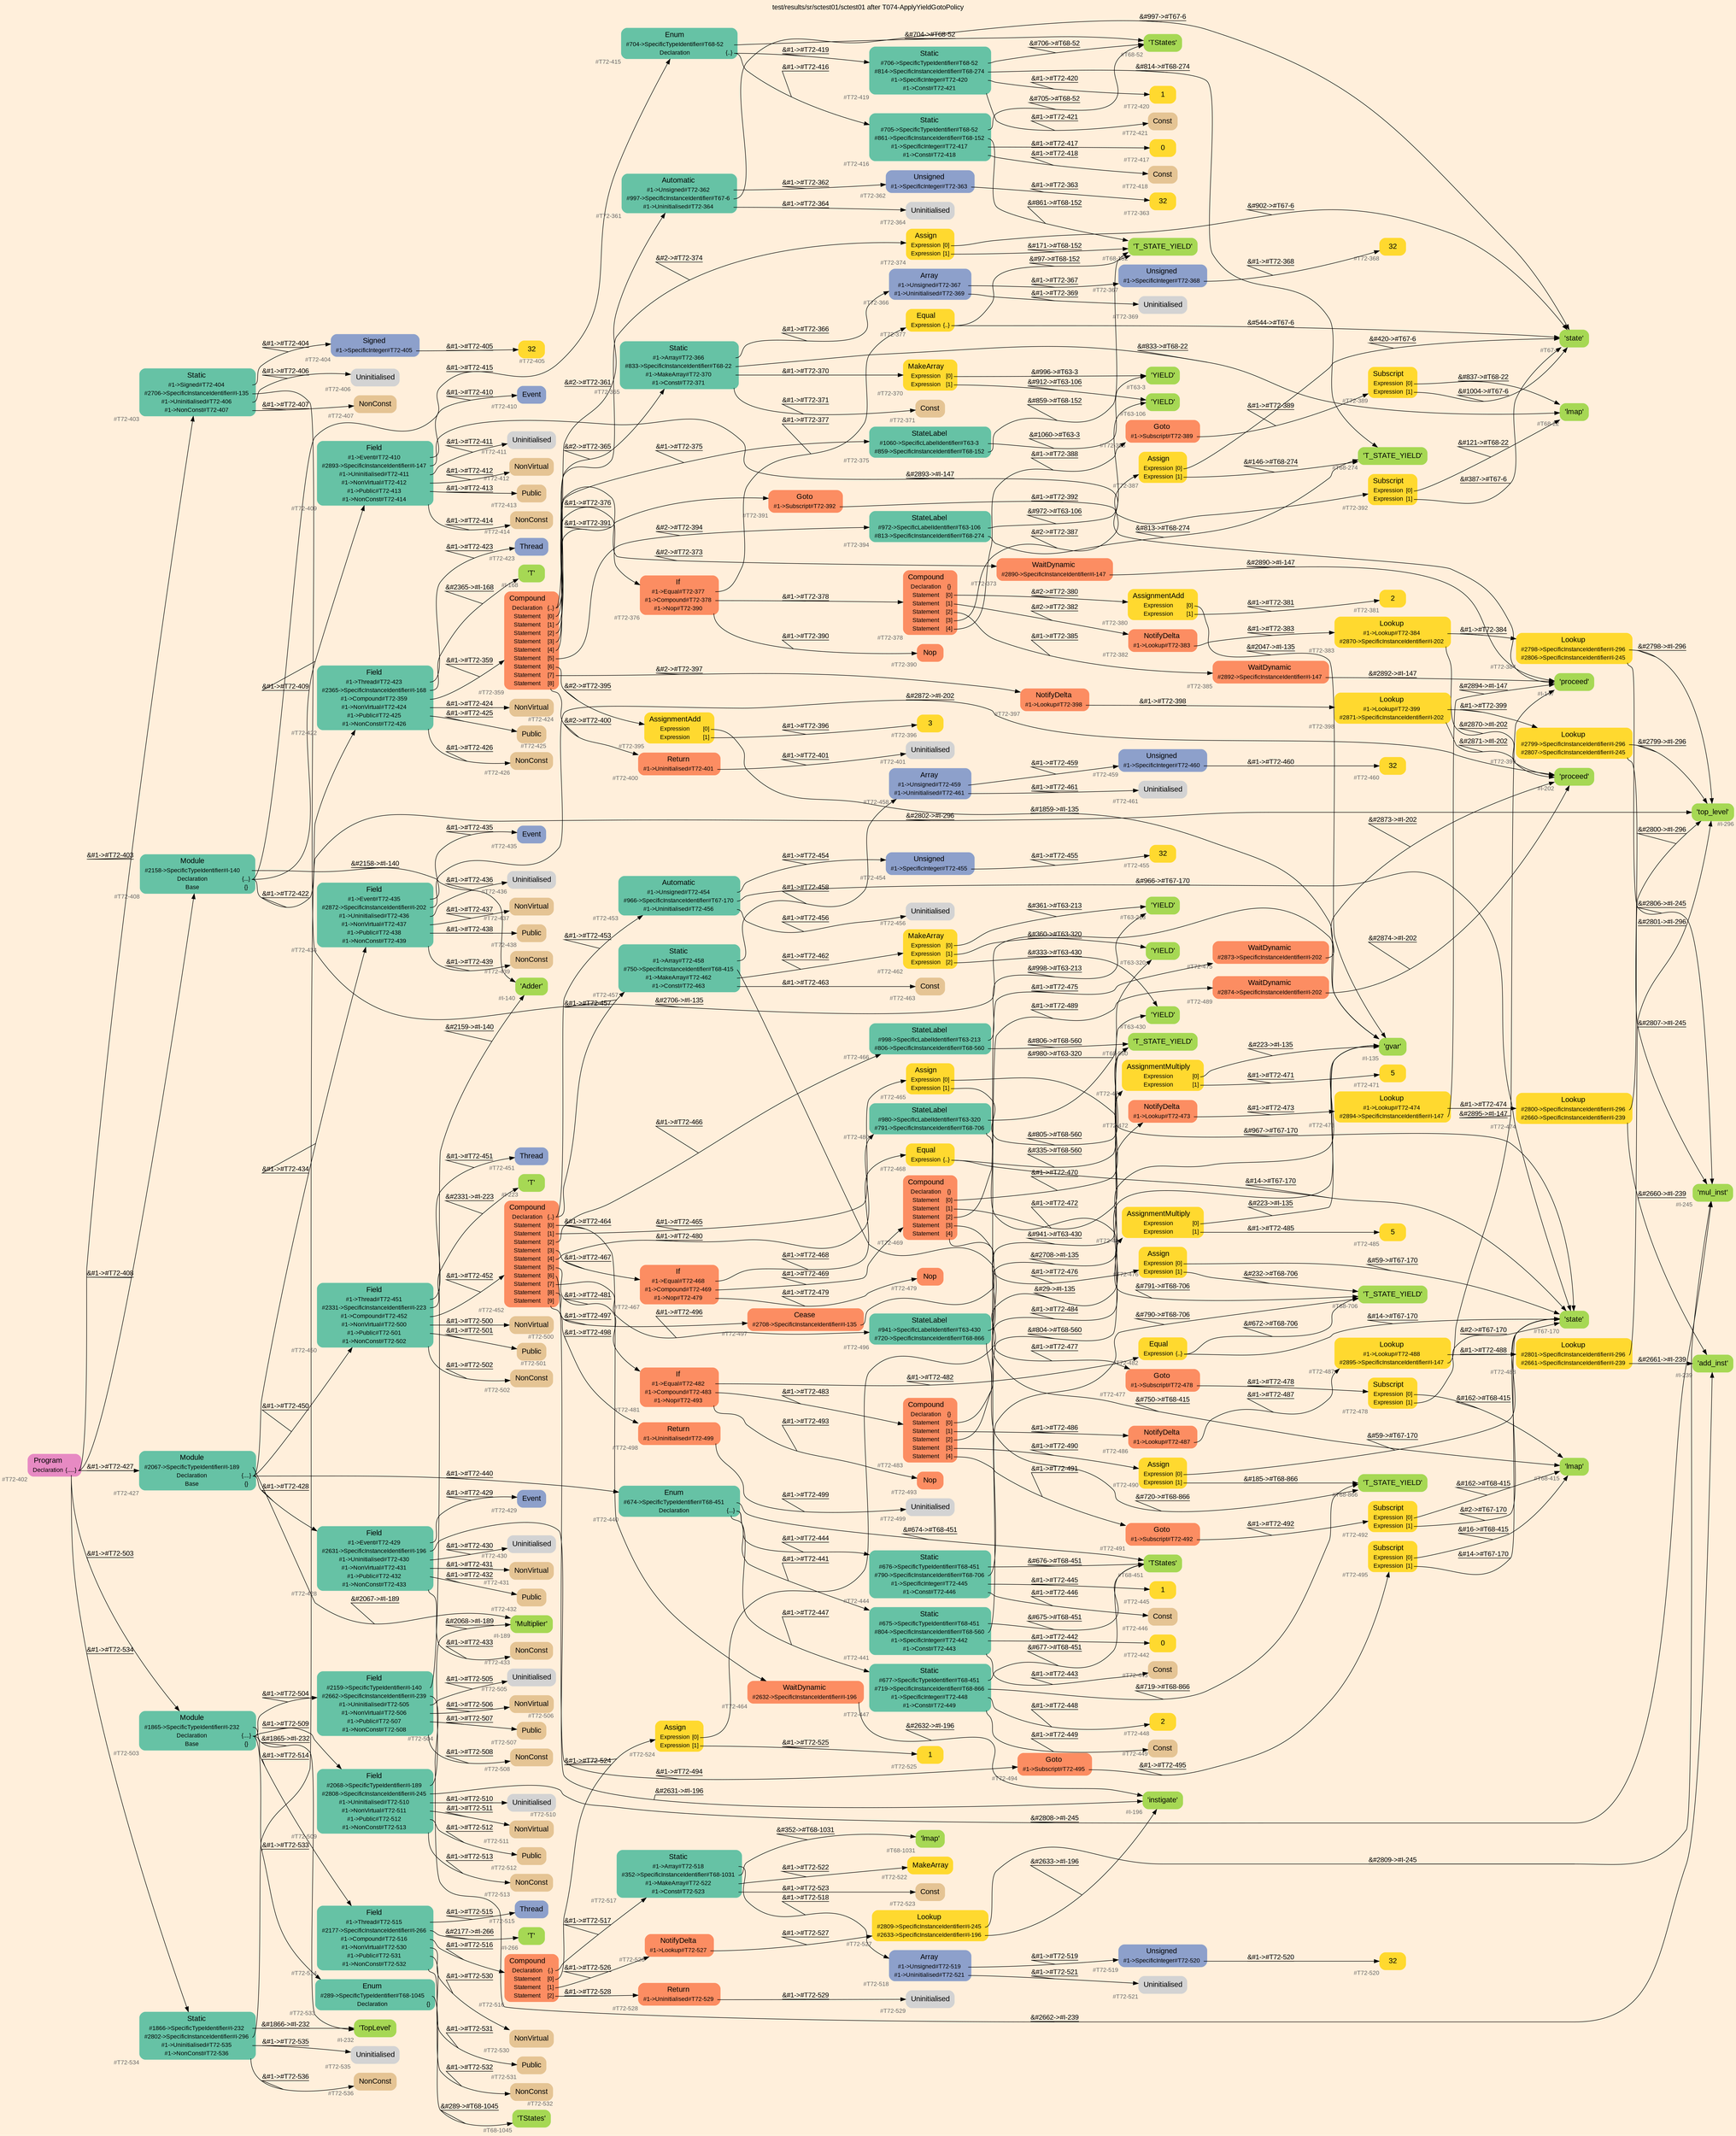 digraph "test/results/sr/sctest01/sctest01 after T074-ApplyYieldGotoPolicy" {
label = "test/results/sr/sctest01/sctest01 after T074-ApplyYieldGotoPolicy"
labelloc = t
graph [
    rankdir = "LR"
    ranksep = 0.3
    bgcolor = antiquewhite1
    color = black
    fontcolor = black
    fontname = "Arial"
];
node [
    fontname = "Arial"
];
edge [
    fontname = "Arial"
];

// -------------------- node figure --------------------
// -------- block #T72-402 ----------
"#T72-402" [
    fillcolor = "/set28/4"
    xlabel = "#T72-402"
    fontsize = "12"
    fontcolor = grey40
    shape = "plaintext"
    label = <<TABLE BORDER="0" CELLBORDER="0" CELLSPACING="0">
     <TR><TD><FONT COLOR="black" POINT-SIZE="15">Program</FONT></TD></TR>
     <TR><TD><FONT COLOR="black" POINT-SIZE="12">Declaration</FONT></TD><TD PORT="port0"><FONT COLOR="black" POINT-SIZE="12">{.....}</FONT></TD></TR>
    </TABLE>>
    style = "rounded,filled"
];

// -------- block #T72-403 ----------
"#T72-403" [
    fillcolor = "/set28/1"
    xlabel = "#T72-403"
    fontsize = "12"
    fontcolor = grey40
    shape = "plaintext"
    label = <<TABLE BORDER="0" CELLBORDER="0" CELLSPACING="0">
     <TR><TD><FONT COLOR="black" POINT-SIZE="15">Static</FONT></TD></TR>
     <TR><TD><FONT COLOR="black" POINT-SIZE="12">#1-&gt;Signed#T72-404</FONT></TD><TD PORT="port0"></TD></TR>
     <TR><TD><FONT COLOR="black" POINT-SIZE="12">#2706-&gt;SpecificInstanceIdentifier#I-135</FONT></TD><TD PORT="port1"></TD></TR>
     <TR><TD><FONT COLOR="black" POINT-SIZE="12">#1-&gt;Uninitialised#T72-406</FONT></TD><TD PORT="port2"></TD></TR>
     <TR><TD><FONT COLOR="black" POINT-SIZE="12">#1-&gt;NonConst#T72-407</FONT></TD><TD PORT="port3"></TD></TR>
    </TABLE>>
    style = "rounded,filled"
];

// -------- block #T72-404 ----------
"#T72-404" [
    fillcolor = "/set28/3"
    xlabel = "#T72-404"
    fontsize = "12"
    fontcolor = grey40
    shape = "plaintext"
    label = <<TABLE BORDER="0" CELLBORDER="0" CELLSPACING="0">
     <TR><TD><FONT COLOR="black" POINT-SIZE="15">Signed</FONT></TD></TR>
     <TR><TD><FONT COLOR="black" POINT-SIZE="12">#1-&gt;SpecificInteger#T72-405</FONT></TD><TD PORT="port0"></TD></TR>
    </TABLE>>
    style = "rounded,filled"
];

// -------- block #T72-405 ----------
"#T72-405" [
    fillcolor = "/set28/6"
    xlabel = "#T72-405"
    fontsize = "12"
    fontcolor = grey40
    shape = "plaintext"
    label = <<TABLE BORDER="0" CELLBORDER="0" CELLSPACING="0">
     <TR><TD><FONT COLOR="black" POINT-SIZE="15">32</FONT></TD></TR>
    </TABLE>>
    style = "rounded,filled"
];

// -------- block #I-135 ----------
"#I-135" [
    fillcolor = "/set28/5"
    xlabel = "#I-135"
    fontsize = "12"
    fontcolor = grey40
    shape = "plaintext"
    label = <<TABLE BORDER="0" CELLBORDER="0" CELLSPACING="0">
     <TR><TD><FONT COLOR="black" POINT-SIZE="15">'gvar'</FONT></TD></TR>
    </TABLE>>
    style = "rounded,filled"
];

// -------- block #T72-406 ----------
"#T72-406" [
    xlabel = "#T72-406"
    fontsize = "12"
    fontcolor = grey40
    shape = "plaintext"
    label = <<TABLE BORDER="0" CELLBORDER="0" CELLSPACING="0">
     <TR><TD><FONT COLOR="black" POINT-SIZE="15">Uninitialised</FONT></TD></TR>
    </TABLE>>
    style = "rounded,filled"
];

// -------- block #T72-407 ----------
"#T72-407" [
    fillcolor = "/set28/7"
    xlabel = "#T72-407"
    fontsize = "12"
    fontcolor = grey40
    shape = "plaintext"
    label = <<TABLE BORDER="0" CELLBORDER="0" CELLSPACING="0">
     <TR><TD><FONT COLOR="black" POINT-SIZE="15">NonConst</FONT></TD></TR>
    </TABLE>>
    style = "rounded,filled"
];

// -------- block #T72-408 ----------
"#T72-408" [
    fillcolor = "/set28/1"
    xlabel = "#T72-408"
    fontsize = "12"
    fontcolor = grey40
    shape = "plaintext"
    label = <<TABLE BORDER="0" CELLBORDER="0" CELLSPACING="0">
     <TR><TD><FONT COLOR="black" POINT-SIZE="15">Module</FONT></TD></TR>
     <TR><TD><FONT COLOR="black" POINT-SIZE="12">#2158-&gt;SpecificTypeIdentifier#I-140</FONT></TD><TD PORT="port0"></TD></TR>
     <TR><TD><FONT COLOR="black" POINT-SIZE="12">Declaration</FONT></TD><TD PORT="port1"><FONT COLOR="black" POINT-SIZE="12">{...}</FONT></TD></TR>
     <TR><TD><FONT COLOR="black" POINT-SIZE="12">Base</FONT></TD><TD PORT="port2"><FONT COLOR="black" POINT-SIZE="12">{}</FONT></TD></TR>
    </TABLE>>
    style = "rounded,filled"
];

// -------- block #I-140 ----------
"#I-140" [
    fillcolor = "/set28/5"
    xlabel = "#I-140"
    fontsize = "12"
    fontcolor = grey40
    shape = "plaintext"
    label = <<TABLE BORDER="0" CELLBORDER="0" CELLSPACING="0">
     <TR><TD><FONT COLOR="black" POINT-SIZE="15">'Adder'</FONT></TD></TR>
    </TABLE>>
    style = "rounded,filled"
];

// -------- block #T72-409 ----------
"#T72-409" [
    fillcolor = "/set28/1"
    xlabel = "#T72-409"
    fontsize = "12"
    fontcolor = grey40
    shape = "plaintext"
    label = <<TABLE BORDER="0" CELLBORDER="0" CELLSPACING="0">
     <TR><TD><FONT COLOR="black" POINT-SIZE="15">Field</FONT></TD></TR>
     <TR><TD><FONT COLOR="black" POINT-SIZE="12">#1-&gt;Event#T72-410</FONT></TD><TD PORT="port0"></TD></TR>
     <TR><TD><FONT COLOR="black" POINT-SIZE="12">#2893-&gt;SpecificInstanceIdentifier#I-147</FONT></TD><TD PORT="port1"></TD></TR>
     <TR><TD><FONT COLOR="black" POINT-SIZE="12">#1-&gt;Uninitialised#T72-411</FONT></TD><TD PORT="port2"></TD></TR>
     <TR><TD><FONT COLOR="black" POINT-SIZE="12">#1-&gt;NonVirtual#T72-412</FONT></TD><TD PORT="port3"></TD></TR>
     <TR><TD><FONT COLOR="black" POINT-SIZE="12">#1-&gt;Public#T72-413</FONT></TD><TD PORT="port4"></TD></TR>
     <TR><TD><FONT COLOR="black" POINT-SIZE="12">#1-&gt;NonConst#T72-414</FONT></TD><TD PORT="port5"></TD></TR>
    </TABLE>>
    style = "rounded,filled"
];

// -------- block #T72-410 ----------
"#T72-410" [
    fillcolor = "/set28/3"
    xlabel = "#T72-410"
    fontsize = "12"
    fontcolor = grey40
    shape = "plaintext"
    label = <<TABLE BORDER="0" CELLBORDER="0" CELLSPACING="0">
     <TR><TD><FONT COLOR="black" POINT-SIZE="15">Event</FONT></TD></TR>
    </TABLE>>
    style = "rounded,filled"
];

// -------- block #I-147 ----------
"#I-147" [
    fillcolor = "/set28/5"
    xlabel = "#I-147"
    fontsize = "12"
    fontcolor = grey40
    shape = "plaintext"
    label = <<TABLE BORDER="0" CELLBORDER="0" CELLSPACING="0">
     <TR><TD><FONT COLOR="black" POINT-SIZE="15">'proceed'</FONT></TD></TR>
    </TABLE>>
    style = "rounded,filled"
];

// -------- block #T72-411 ----------
"#T72-411" [
    xlabel = "#T72-411"
    fontsize = "12"
    fontcolor = grey40
    shape = "plaintext"
    label = <<TABLE BORDER="0" CELLBORDER="0" CELLSPACING="0">
     <TR><TD><FONT COLOR="black" POINT-SIZE="15">Uninitialised</FONT></TD></TR>
    </TABLE>>
    style = "rounded,filled"
];

// -------- block #T72-412 ----------
"#T72-412" [
    fillcolor = "/set28/7"
    xlabel = "#T72-412"
    fontsize = "12"
    fontcolor = grey40
    shape = "plaintext"
    label = <<TABLE BORDER="0" CELLBORDER="0" CELLSPACING="0">
     <TR><TD><FONT COLOR="black" POINT-SIZE="15">NonVirtual</FONT></TD></TR>
    </TABLE>>
    style = "rounded,filled"
];

// -------- block #T72-413 ----------
"#T72-413" [
    fillcolor = "/set28/7"
    xlabel = "#T72-413"
    fontsize = "12"
    fontcolor = grey40
    shape = "plaintext"
    label = <<TABLE BORDER="0" CELLBORDER="0" CELLSPACING="0">
     <TR><TD><FONT COLOR="black" POINT-SIZE="15">Public</FONT></TD></TR>
    </TABLE>>
    style = "rounded,filled"
];

// -------- block #T72-414 ----------
"#T72-414" [
    fillcolor = "/set28/7"
    xlabel = "#T72-414"
    fontsize = "12"
    fontcolor = grey40
    shape = "plaintext"
    label = <<TABLE BORDER="0" CELLBORDER="0" CELLSPACING="0">
     <TR><TD><FONT COLOR="black" POINT-SIZE="15">NonConst</FONT></TD></TR>
    </TABLE>>
    style = "rounded,filled"
];

// -------- block #T72-415 ----------
"#T72-415" [
    fillcolor = "/set28/1"
    xlabel = "#T72-415"
    fontsize = "12"
    fontcolor = grey40
    shape = "plaintext"
    label = <<TABLE BORDER="0" CELLBORDER="0" CELLSPACING="0">
     <TR><TD><FONT COLOR="black" POINT-SIZE="15">Enum</FONT></TD></TR>
     <TR><TD><FONT COLOR="black" POINT-SIZE="12">#704-&gt;SpecificTypeIdentifier#T68-52</FONT></TD><TD PORT="port0"></TD></TR>
     <TR><TD><FONT COLOR="black" POINT-SIZE="12">Declaration</FONT></TD><TD PORT="port1"><FONT COLOR="black" POINT-SIZE="12">{..}</FONT></TD></TR>
    </TABLE>>
    style = "rounded,filled"
];

// -------- block #T68-52 ----------
"#T68-52" [
    fillcolor = "/set28/5"
    xlabel = "#T68-52"
    fontsize = "12"
    fontcolor = grey40
    shape = "plaintext"
    label = <<TABLE BORDER="0" CELLBORDER="0" CELLSPACING="0">
     <TR><TD><FONT COLOR="black" POINT-SIZE="15">'TStates'</FONT></TD></TR>
    </TABLE>>
    style = "rounded,filled"
];

// -------- block #T72-416 ----------
"#T72-416" [
    fillcolor = "/set28/1"
    xlabel = "#T72-416"
    fontsize = "12"
    fontcolor = grey40
    shape = "plaintext"
    label = <<TABLE BORDER="0" CELLBORDER="0" CELLSPACING="0">
     <TR><TD><FONT COLOR="black" POINT-SIZE="15">Static</FONT></TD></TR>
     <TR><TD><FONT COLOR="black" POINT-SIZE="12">#705-&gt;SpecificTypeIdentifier#T68-52</FONT></TD><TD PORT="port0"></TD></TR>
     <TR><TD><FONT COLOR="black" POINT-SIZE="12">#861-&gt;SpecificInstanceIdentifier#T68-152</FONT></TD><TD PORT="port1"></TD></TR>
     <TR><TD><FONT COLOR="black" POINT-SIZE="12">#1-&gt;SpecificInteger#T72-417</FONT></TD><TD PORT="port2"></TD></TR>
     <TR><TD><FONT COLOR="black" POINT-SIZE="12">#1-&gt;Const#T72-418</FONT></TD><TD PORT="port3"></TD></TR>
    </TABLE>>
    style = "rounded,filled"
];

// -------- block #T68-152 ----------
"#T68-152" [
    fillcolor = "/set28/5"
    xlabel = "#T68-152"
    fontsize = "12"
    fontcolor = grey40
    shape = "plaintext"
    label = <<TABLE BORDER="0" CELLBORDER="0" CELLSPACING="0">
     <TR><TD><FONT COLOR="black" POINT-SIZE="15">'T_STATE_YIELD'</FONT></TD></TR>
    </TABLE>>
    style = "rounded,filled"
];

// -------- block #T72-417 ----------
"#T72-417" [
    fillcolor = "/set28/6"
    xlabel = "#T72-417"
    fontsize = "12"
    fontcolor = grey40
    shape = "plaintext"
    label = <<TABLE BORDER="0" CELLBORDER="0" CELLSPACING="0">
     <TR><TD><FONT COLOR="black" POINT-SIZE="15">0</FONT></TD></TR>
    </TABLE>>
    style = "rounded,filled"
];

// -------- block #T72-418 ----------
"#T72-418" [
    fillcolor = "/set28/7"
    xlabel = "#T72-418"
    fontsize = "12"
    fontcolor = grey40
    shape = "plaintext"
    label = <<TABLE BORDER="0" CELLBORDER="0" CELLSPACING="0">
     <TR><TD><FONT COLOR="black" POINT-SIZE="15">Const</FONT></TD></TR>
    </TABLE>>
    style = "rounded,filled"
];

// -------- block #T72-419 ----------
"#T72-419" [
    fillcolor = "/set28/1"
    xlabel = "#T72-419"
    fontsize = "12"
    fontcolor = grey40
    shape = "plaintext"
    label = <<TABLE BORDER="0" CELLBORDER="0" CELLSPACING="0">
     <TR><TD><FONT COLOR="black" POINT-SIZE="15">Static</FONT></TD></TR>
     <TR><TD><FONT COLOR="black" POINT-SIZE="12">#706-&gt;SpecificTypeIdentifier#T68-52</FONT></TD><TD PORT="port0"></TD></TR>
     <TR><TD><FONT COLOR="black" POINT-SIZE="12">#814-&gt;SpecificInstanceIdentifier#T68-274</FONT></TD><TD PORT="port1"></TD></TR>
     <TR><TD><FONT COLOR="black" POINT-SIZE="12">#1-&gt;SpecificInteger#T72-420</FONT></TD><TD PORT="port2"></TD></TR>
     <TR><TD><FONT COLOR="black" POINT-SIZE="12">#1-&gt;Const#T72-421</FONT></TD><TD PORT="port3"></TD></TR>
    </TABLE>>
    style = "rounded,filled"
];

// -------- block #T68-274 ----------
"#T68-274" [
    fillcolor = "/set28/5"
    xlabel = "#T68-274"
    fontsize = "12"
    fontcolor = grey40
    shape = "plaintext"
    label = <<TABLE BORDER="0" CELLBORDER="0" CELLSPACING="0">
     <TR><TD><FONT COLOR="black" POINT-SIZE="15">'T_STATE_YIELD'</FONT></TD></TR>
    </TABLE>>
    style = "rounded,filled"
];

// -------- block #T72-420 ----------
"#T72-420" [
    fillcolor = "/set28/6"
    xlabel = "#T72-420"
    fontsize = "12"
    fontcolor = grey40
    shape = "plaintext"
    label = <<TABLE BORDER="0" CELLBORDER="0" CELLSPACING="0">
     <TR><TD><FONT COLOR="black" POINT-SIZE="15">1</FONT></TD></TR>
    </TABLE>>
    style = "rounded,filled"
];

// -------- block #T72-421 ----------
"#T72-421" [
    fillcolor = "/set28/7"
    xlabel = "#T72-421"
    fontsize = "12"
    fontcolor = grey40
    shape = "plaintext"
    label = <<TABLE BORDER="0" CELLBORDER="0" CELLSPACING="0">
     <TR><TD><FONT COLOR="black" POINT-SIZE="15">Const</FONT></TD></TR>
    </TABLE>>
    style = "rounded,filled"
];

// -------- block #T72-422 ----------
"#T72-422" [
    fillcolor = "/set28/1"
    xlabel = "#T72-422"
    fontsize = "12"
    fontcolor = grey40
    shape = "plaintext"
    label = <<TABLE BORDER="0" CELLBORDER="0" CELLSPACING="0">
     <TR><TD><FONT COLOR="black" POINT-SIZE="15">Field</FONT></TD></TR>
     <TR><TD><FONT COLOR="black" POINT-SIZE="12">#1-&gt;Thread#T72-423</FONT></TD><TD PORT="port0"></TD></TR>
     <TR><TD><FONT COLOR="black" POINT-SIZE="12">#2365-&gt;SpecificInstanceIdentifier#I-168</FONT></TD><TD PORT="port1"></TD></TR>
     <TR><TD><FONT COLOR="black" POINT-SIZE="12">#1-&gt;Compound#T72-359</FONT></TD><TD PORT="port2"></TD></TR>
     <TR><TD><FONT COLOR="black" POINT-SIZE="12">#1-&gt;NonVirtual#T72-424</FONT></TD><TD PORT="port3"></TD></TR>
     <TR><TD><FONT COLOR="black" POINT-SIZE="12">#1-&gt;Public#T72-425</FONT></TD><TD PORT="port4"></TD></TR>
     <TR><TD><FONT COLOR="black" POINT-SIZE="12">#1-&gt;NonConst#T72-426</FONT></TD><TD PORT="port5"></TD></TR>
    </TABLE>>
    style = "rounded,filled"
];

// -------- block #T72-423 ----------
"#T72-423" [
    fillcolor = "/set28/3"
    xlabel = "#T72-423"
    fontsize = "12"
    fontcolor = grey40
    shape = "plaintext"
    label = <<TABLE BORDER="0" CELLBORDER="0" CELLSPACING="0">
     <TR><TD><FONT COLOR="black" POINT-SIZE="15">Thread</FONT></TD></TR>
    </TABLE>>
    style = "rounded,filled"
];

// -------- block #I-168 ----------
"#I-168" [
    fillcolor = "/set28/5"
    xlabel = "#I-168"
    fontsize = "12"
    fontcolor = grey40
    shape = "plaintext"
    label = <<TABLE BORDER="0" CELLBORDER="0" CELLSPACING="0">
     <TR><TD><FONT COLOR="black" POINT-SIZE="15">'T'</FONT></TD></TR>
    </TABLE>>
    style = "rounded,filled"
];

// -------- block #T72-359 ----------
"#T72-359" [
    fillcolor = "/set28/2"
    xlabel = "#T72-359"
    fontsize = "12"
    fontcolor = grey40
    shape = "plaintext"
    label = <<TABLE BORDER="0" CELLBORDER="0" CELLSPACING="0">
     <TR><TD><FONT COLOR="black" POINT-SIZE="15">Compound</FONT></TD></TR>
     <TR><TD><FONT COLOR="black" POINT-SIZE="12">Declaration</FONT></TD><TD PORT="port0"><FONT COLOR="black" POINT-SIZE="12">{..}</FONT></TD></TR>
     <TR><TD><FONT COLOR="black" POINT-SIZE="12">Statement</FONT></TD><TD PORT="port1"><FONT COLOR="black" POINT-SIZE="12">[0]</FONT></TD></TR>
     <TR><TD><FONT COLOR="black" POINT-SIZE="12">Statement</FONT></TD><TD PORT="port2"><FONT COLOR="black" POINT-SIZE="12">[1]</FONT></TD></TR>
     <TR><TD><FONT COLOR="black" POINT-SIZE="12">Statement</FONT></TD><TD PORT="port3"><FONT COLOR="black" POINT-SIZE="12">[2]</FONT></TD></TR>
     <TR><TD><FONT COLOR="black" POINT-SIZE="12">Statement</FONT></TD><TD PORT="port4"><FONT COLOR="black" POINT-SIZE="12">[3]</FONT></TD></TR>
     <TR><TD><FONT COLOR="black" POINT-SIZE="12">Statement</FONT></TD><TD PORT="port5"><FONT COLOR="black" POINT-SIZE="12">[4]</FONT></TD></TR>
     <TR><TD><FONT COLOR="black" POINT-SIZE="12">Statement</FONT></TD><TD PORT="port6"><FONT COLOR="black" POINT-SIZE="12">[5]</FONT></TD></TR>
     <TR><TD><FONT COLOR="black" POINT-SIZE="12">Statement</FONT></TD><TD PORT="port7"><FONT COLOR="black" POINT-SIZE="12">[6]</FONT></TD></TR>
     <TR><TD><FONT COLOR="black" POINT-SIZE="12">Statement</FONT></TD><TD PORT="port8"><FONT COLOR="black" POINT-SIZE="12">[7]</FONT></TD></TR>
     <TR><TD><FONT COLOR="black" POINT-SIZE="12">Statement</FONT></TD><TD PORT="port9"><FONT COLOR="black" POINT-SIZE="12">[8]</FONT></TD></TR>
    </TABLE>>
    style = "rounded,filled"
];

// -------- block #T72-361 ----------
"#T72-361" [
    fillcolor = "/set28/1"
    xlabel = "#T72-361"
    fontsize = "12"
    fontcolor = grey40
    shape = "plaintext"
    label = <<TABLE BORDER="0" CELLBORDER="0" CELLSPACING="0">
     <TR><TD><FONT COLOR="black" POINT-SIZE="15">Automatic</FONT></TD></TR>
     <TR><TD><FONT COLOR="black" POINT-SIZE="12">#1-&gt;Unsigned#T72-362</FONT></TD><TD PORT="port0"></TD></TR>
     <TR><TD><FONT COLOR="black" POINT-SIZE="12">#997-&gt;SpecificInstanceIdentifier#T67-6</FONT></TD><TD PORT="port1"></TD></TR>
     <TR><TD><FONT COLOR="black" POINT-SIZE="12">#1-&gt;Uninitialised#T72-364</FONT></TD><TD PORT="port2"></TD></TR>
    </TABLE>>
    style = "rounded,filled"
];

// -------- block #T72-362 ----------
"#T72-362" [
    fillcolor = "/set28/3"
    xlabel = "#T72-362"
    fontsize = "12"
    fontcolor = grey40
    shape = "plaintext"
    label = <<TABLE BORDER="0" CELLBORDER="0" CELLSPACING="0">
     <TR><TD><FONT COLOR="black" POINT-SIZE="15">Unsigned</FONT></TD></TR>
     <TR><TD><FONT COLOR="black" POINT-SIZE="12">#1-&gt;SpecificInteger#T72-363</FONT></TD><TD PORT="port0"></TD></TR>
    </TABLE>>
    style = "rounded,filled"
];

// -------- block #T72-363 ----------
"#T72-363" [
    fillcolor = "/set28/6"
    xlabel = "#T72-363"
    fontsize = "12"
    fontcolor = grey40
    shape = "plaintext"
    label = <<TABLE BORDER="0" CELLBORDER="0" CELLSPACING="0">
     <TR><TD><FONT COLOR="black" POINT-SIZE="15">32</FONT></TD></TR>
    </TABLE>>
    style = "rounded,filled"
];

// -------- block #T67-6 ----------
"#T67-6" [
    fillcolor = "/set28/5"
    xlabel = "#T67-6"
    fontsize = "12"
    fontcolor = grey40
    shape = "plaintext"
    label = <<TABLE BORDER="0" CELLBORDER="0" CELLSPACING="0">
     <TR><TD><FONT COLOR="black" POINT-SIZE="15">'state'</FONT></TD></TR>
    </TABLE>>
    style = "rounded,filled"
];

// -------- block #T72-364 ----------
"#T72-364" [
    xlabel = "#T72-364"
    fontsize = "12"
    fontcolor = grey40
    shape = "plaintext"
    label = <<TABLE BORDER="0" CELLBORDER="0" CELLSPACING="0">
     <TR><TD><FONT COLOR="black" POINT-SIZE="15">Uninitialised</FONT></TD></TR>
    </TABLE>>
    style = "rounded,filled"
];

// -------- block #T72-365 ----------
"#T72-365" [
    fillcolor = "/set28/1"
    xlabel = "#T72-365"
    fontsize = "12"
    fontcolor = grey40
    shape = "plaintext"
    label = <<TABLE BORDER="0" CELLBORDER="0" CELLSPACING="0">
     <TR><TD><FONT COLOR="black" POINT-SIZE="15">Static</FONT></TD></TR>
     <TR><TD><FONT COLOR="black" POINT-SIZE="12">#1-&gt;Array#T72-366</FONT></TD><TD PORT="port0"></TD></TR>
     <TR><TD><FONT COLOR="black" POINT-SIZE="12">#833-&gt;SpecificInstanceIdentifier#T68-22</FONT></TD><TD PORT="port1"></TD></TR>
     <TR><TD><FONT COLOR="black" POINT-SIZE="12">#1-&gt;MakeArray#T72-370</FONT></TD><TD PORT="port2"></TD></TR>
     <TR><TD><FONT COLOR="black" POINT-SIZE="12">#1-&gt;Const#T72-371</FONT></TD><TD PORT="port3"></TD></TR>
    </TABLE>>
    style = "rounded,filled"
];

// -------- block #T72-366 ----------
"#T72-366" [
    fillcolor = "/set28/3"
    xlabel = "#T72-366"
    fontsize = "12"
    fontcolor = grey40
    shape = "plaintext"
    label = <<TABLE BORDER="0" CELLBORDER="0" CELLSPACING="0">
     <TR><TD><FONT COLOR="black" POINT-SIZE="15">Array</FONT></TD></TR>
     <TR><TD><FONT COLOR="black" POINT-SIZE="12">#1-&gt;Unsigned#T72-367</FONT></TD><TD PORT="port0"></TD></TR>
     <TR><TD><FONT COLOR="black" POINT-SIZE="12">#1-&gt;Uninitialised#T72-369</FONT></TD><TD PORT="port1"></TD></TR>
    </TABLE>>
    style = "rounded,filled"
];

// -------- block #T72-367 ----------
"#T72-367" [
    fillcolor = "/set28/3"
    xlabel = "#T72-367"
    fontsize = "12"
    fontcolor = grey40
    shape = "plaintext"
    label = <<TABLE BORDER="0" CELLBORDER="0" CELLSPACING="0">
     <TR><TD><FONT COLOR="black" POINT-SIZE="15">Unsigned</FONT></TD></TR>
     <TR><TD><FONT COLOR="black" POINT-SIZE="12">#1-&gt;SpecificInteger#T72-368</FONT></TD><TD PORT="port0"></TD></TR>
    </TABLE>>
    style = "rounded,filled"
];

// -------- block #T72-368 ----------
"#T72-368" [
    fillcolor = "/set28/6"
    xlabel = "#T72-368"
    fontsize = "12"
    fontcolor = grey40
    shape = "plaintext"
    label = <<TABLE BORDER="0" CELLBORDER="0" CELLSPACING="0">
     <TR><TD><FONT COLOR="black" POINT-SIZE="15">32</FONT></TD></TR>
    </TABLE>>
    style = "rounded,filled"
];

// -------- block #T72-369 ----------
"#T72-369" [
    xlabel = "#T72-369"
    fontsize = "12"
    fontcolor = grey40
    shape = "plaintext"
    label = <<TABLE BORDER="0" CELLBORDER="0" CELLSPACING="0">
     <TR><TD><FONT COLOR="black" POINT-SIZE="15">Uninitialised</FONT></TD></TR>
    </TABLE>>
    style = "rounded,filled"
];

// -------- block #T68-22 ----------
"#T68-22" [
    fillcolor = "/set28/5"
    xlabel = "#T68-22"
    fontsize = "12"
    fontcolor = grey40
    shape = "plaintext"
    label = <<TABLE BORDER="0" CELLBORDER="0" CELLSPACING="0">
     <TR><TD><FONT COLOR="black" POINT-SIZE="15">'lmap'</FONT></TD></TR>
    </TABLE>>
    style = "rounded,filled"
];

// -------- block #T72-370 ----------
"#T72-370" [
    fillcolor = "/set28/6"
    xlabel = "#T72-370"
    fontsize = "12"
    fontcolor = grey40
    shape = "plaintext"
    label = <<TABLE BORDER="0" CELLBORDER="0" CELLSPACING="0">
     <TR><TD><FONT COLOR="black" POINT-SIZE="15">MakeArray</FONT></TD></TR>
     <TR><TD><FONT COLOR="black" POINT-SIZE="12">Expression</FONT></TD><TD PORT="port0"><FONT COLOR="black" POINT-SIZE="12">[0]</FONT></TD></TR>
     <TR><TD><FONT COLOR="black" POINT-SIZE="12">Expression</FONT></TD><TD PORT="port1"><FONT COLOR="black" POINT-SIZE="12">[1]</FONT></TD></TR>
    </TABLE>>
    style = "rounded,filled"
];

// -------- block #T63-3 ----------
"#T63-3" [
    fillcolor = "/set28/5"
    xlabel = "#T63-3"
    fontsize = "12"
    fontcolor = grey40
    shape = "plaintext"
    label = <<TABLE BORDER="0" CELLBORDER="0" CELLSPACING="0">
     <TR><TD><FONT COLOR="black" POINT-SIZE="15">'YIELD'</FONT></TD></TR>
    </TABLE>>
    style = "rounded,filled"
];

// -------- block #T63-106 ----------
"#T63-106" [
    fillcolor = "/set28/5"
    xlabel = "#T63-106"
    fontsize = "12"
    fontcolor = grey40
    shape = "plaintext"
    label = <<TABLE BORDER="0" CELLBORDER="0" CELLSPACING="0">
     <TR><TD><FONT COLOR="black" POINT-SIZE="15">'YIELD'</FONT></TD></TR>
    </TABLE>>
    style = "rounded,filled"
];

// -------- block #T72-371 ----------
"#T72-371" [
    fillcolor = "/set28/7"
    xlabel = "#T72-371"
    fontsize = "12"
    fontcolor = grey40
    shape = "plaintext"
    label = <<TABLE BORDER="0" CELLBORDER="0" CELLSPACING="0">
     <TR><TD><FONT COLOR="black" POINT-SIZE="15">Const</FONT></TD></TR>
    </TABLE>>
    style = "rounded,filled"
];

// -------- block #T72-373 ----------
"#T72-373" [
    fillcolor = "/set28/2"
    xlabel = "#T72-373"
    fontsize = "12"
    fontcolor = grey40
    shape = "plaintext"
    label = <<TABLE BORDER="0" CELLBORDER="0" CELLSPACING="0">
     <TR><TD><FONT COLOR="black" POINT-SIZE="15">WaitDynamic</FONT></TD></TR>
     <TR><TD><FONT COLOR="black" POINT-SIZE="12">#2890-&gt;SpecificInstanceIdentifier#I-147</FONT></TD><TD PORT="port0"></TD></TR>
    </TABLE>>
    style = "rounded,filled"
];

// -------- block #T72-374 ----------
"#T72-374" [
    fillcolor = "/set28/6"
    xlabel = "#T72-374"
    fontsize = "12"
    fontcolor = grey40
    shape = "plaintext"
    label = <<TABLE BORDER="0" CELLBORDER="0" CELLSPACING="0">
     <TR><TD><FONT COLOR="black" POINT-SIZE="15">Assign</FONT></TD></TR>
     <TR><TD><FONT COLOR="black" POINT-SIZE="12">Expression</FONT></TD><TD PORT="port0"><FONT COLOR="black" POINT-SIZE="12">[0]</FONT></TD></TR>
     <TR><TD><FONT COLOR="black" POINT-SIZE="12">Expression</FONT></TD><TD PORT="port1"><FONT COLOR="black" POINT-SIZE="12">[1]</FONT></TD></TR>
    </TABLE>>
    style = "rounded,filled"
];

// -------- block #T72-375 ----------
"#T72-375" [
    fillcolor = "/set28/1"
    xlabel = "#T72-375"
    fontsize = "12"
    fontcolor = grey40
    shape = "plaintext"
    label = <<TABLE BORDER="0" CELLBORDER="0" CELLSPACING="0">
     <TR><TD><FONT COLOR="black" POINT-SIZE="15">StateLabel</FONT></TD></TR>
     <TR><TD><FONT COLOR="black" POINT-SIZE="12">#1060-&gt;SpecificLabelIdentifier#T63-3</FONT></TD><TD PORT="port0"></TD></TR>
     <TR><TD><FONT COLOR="black" POINT-SIZE="12">#859-&gt;SpecificInstanceIdentifier#T68-152</FONT></TD><TD PORT="port1"></TD></TR>
    </TABLE>>
    style = "rounded,filled"
];

// -------- block #T72-376 ----------
"#T72-376" [
    fillcolor = "/set28/2"
    xlabel = "#T72-376"
    fontsize = "12"
    fontcolor = grey40
    shape = "plaintext"
    label = <<TABLE BORDER="0" CELLBORDER="0" CELLSPACING="0">
     <TR><TD><FONT COLOR="black" POINT-SIZE="15">If</FONT></TD></TR>
     <TR><TD><FONT COLOR="black" POINT-SIZE="12">#1-&gt;Equal#T72-377</FONT></TD><TD PORT="port0"></TD></TR>
     <TR><TD><FONT COLOR="black" POINT-SIZE="12">#1-&gt;Compound#T72-378</FONT></TD><TD PORT="port1"></TD></TR>
     <TR><TD><FONT COLOR="black" POINT-SIZE="12">#1-&gt;Nop#T72-390</FONT></TD><TD PORT="port2"></TD></TR>
    </TABLE>>
    style = "rounded,filled"
];

// -------- block #T72-377 ----------
"#T72-377" [
    fillcolor = "/set28/6"
    xlabel = "#T72-377"
    fontsize = "12"
    fontcolor = grey40
    shape = "plaintext"
    label = <<TABLE BORDER="0" CELLBORDER="0" CELLSPACING="0">
     <TR><TD><FONT COLOR="black" POINT-SIZE="15">Equal</FONT></TD></TR>
     <TR><TD><FONT COLOR="black" POINT-SIZE="12">Expression</FONT></TD><TD PORT="port0"><FONT COLOR="black" POINT-SIZE="12">{..}</FONT></TD></TR>
    </TABLE>>
    style = "rounded,filled"
];

// -------- block #T72-378 ----------
"#T72-378" [
    fillcolor = "/set28/2"
    xlabel = "#T72-378"
    fontsize = "12"
    fontcolor = grey40
    shape = "plaintext"
    label = <<TABLE BORDER="0" CELLBORDER="0" CELLSPACING="0">
     <TR><TD><FONT COLOR="black" POINT-SIZE="15">Compound</FONT></TD></TR>
     <TR><TD><FONT COLOR="black" POINT-SIZE="12">Declaration</FONT></TD><TD PORT="port0"><FONT COLOR="black" POINT-SIZE="12">{}</FONT></TD></TR>
     <TR><TD><FONT COLOR="black" POINT-SIZE="12">Statement</FONT></TD><TD PORT="port1"><FONT COLOR="black" POINT-SIZE="12">[0]</FONT></TD></TR>
     <TR><TD><FONT COLOR="black" POINT-SIZE="12">Statement</FONT></TD><TD PORT="port2"><FONT COLOR="black" POINT-SIZE="12">[1]</FONT></TD></TR>
     <TR><TD><FONT COLOR="black" POINT-SIZE="12">Statement</FONT></TD><TD PORT="port3"><FONT COLOR="black" POINT-SIZE="12">[2]</FONT></TD></TR>
     <TR><TD><FONT COLOR="black" POINT-SIZE="12">Statement</FONT></TD><TD PORT="port4"><FONT COLOR="black" POINT-SIZE="12">[3]</FONT></TD></TR>
     <TR><TD><FONT COLOR="black" POINT-SIZE="12">Statement</FONT></TD><TD PORT="port5"><FONT COLOR="black" POINT-SIZE="12">[4]</FONT></TD></TR>
    </TABLE>>
    style = "rounded,filled"
];

// -------- block #T72-380 ----------
"#T72-380" [
    fillcolor = "/set28/6"
    xlabel = "#T72-380"
    fontsize = "12"
    fontcolor = grey40
    shape = "plaintext"
    label = <<TABLE BORDER="0" CELLBORDER="0" CELLSPACING="0">
     <TR><TD><FONT COLOR="black" POINT-SIZE="15">AssignmentAdd</FONT></TD></TR>
     <TR><TD><FONT COLOR="black" POINT-SIZE="12">Expression</FONT></TD><TD PORT="port0"><FONT COLOR="black" POINT-SIZE="12">[0]</FONT></TD></TR>
     <TR><TD><FONT COLOR="black" POINT-SIZE="12">Expression</FONT></TD><TD PORT="port1"><FONT COLOR="black" POINT-SIZE="12">[1]</FONT></TD></TR>
    </TABLE>>
    style = "rounded,filled"
];

// -------- block #T72-381 ----------
"#T72-381" [
    fillcolor = "/set28/6"
    xlabel = "#T72-381"
    fontsize = "12"
    fontcolor = grey40
    shape = "plaintext"
    label = <<TABLE BORDER="0" CELLBORDER="0" CELLSPACING="0">
     <TR><TD><FONT COLOR="black" POINT-SIZE="15">2</FONT></TD></TR>
    </TABLE>>
    style = "rounded,filled"
];

// -------- block #T72-382 ----------
"#T72-382" [
    fillcolor = "/set28/2"
    xlabel = "#T72-382"
    fontsize = "12"
    fontcolor = grey40
    shape = "plaintext"
    label = <<TABLE BORDER="0" CELLBORDER="0" CELLSPACING="0">
     <TR><TD><FONT COLOR="black" POINT-SIZE="15">NotifyDelta</FONT></TD></TR>
     <TR><TD><FONT COLOR="black" POINT-SIZE="12">#1-&gt;Lookup#T72-383</FONT></TD><TD PORT="port0"></TD></TR>
    </TABLE>>
    style = "rounded,filled"
];

// -------- block #T72-383 ----------
"#T72-383" [
    fillcolor = "/set28/6"
    xlabel = "#T72-383"
    fontsize = "12"
    fontcolor = grey40
    shape = "plaintext"
    label = <<TABLE BORDER="0" CELLBORDER="0" CELLSPACING="0">
     <TR><TD><FONT COLOR="black" POINT-SIZE="15">Lookup</FONT></TD></TR>
     <TR><TD><FONT COLOR="black" POINT-SIZE="12">#1-&gt;Lookup#T72-384</FONT></TD><TD PORT="port0"></TD></TR>
     <TR><TD><FONT COLOR="black" POINT-SIZE="12">#2870-&gt;SpecificInstanceIdentifier#I-202</FONT></TD><TD PORT="port1"></TD></TR>
    </TABLE>>
    style = "rounded,filled"
];

// -------- block #T72-384 ----------
"#T72-384" [
    fillcolor = "/set28/6"
    xlabel = "#T72-384"
    fontsize = "12"
    fontcolor = grey40
    shape = "plaintext"
    label = <<TABLE BORDER="0" CELLBORDER="0" CELLSPACING="0">
     <TR><TD><FONT COLOR="black" POINT-SIZE="15">Lookup</FONT></TD></TR>
     <TR><TD><FONT COLOR="black" POINT-SIZE="12">#2798-&gt;SpecificInstanceIdentifier#I-296</FONT></TD><TD PORT="port0"></TD></TR>
     <TR><TD><FONT COLOR="black" POINT-SIZE="12">#2806-&gt;SpecificInstanceIdentifier#I-245</FONT></TD><TD PORT="port1"></TD></TR>
    </TABLE>>
    style = "rounded,filled"
];

// -------- block #I-296 ----------
"#I-296" [
    fillcolor = "/set28/5"
    xlabel = "#I-296"
    fontsize = "12"
    fontcolor = grey40
    shape = "plaintext"
    label = <<TABLE BORDER="0" CELLBORDER="0" CELLSPACING="0">
     <TR><TD><FONT COLOR="black" POINT-SIZE="15">'top_level'</FONT></TD></TR>
    </TABLE>>
    style = "rounded,filled"
];

// -------- block #I-245 ----------
"#I-245" [
    fillcolor = "/set28/5"
    xlabel = "#I-245"
    fontsize = "12"
    fontcolor = grey40
    shape = "plaintext"
    label = <<TABLE BORDER="0" CELLBORDER="0" CELLSPACING="0">
     <TR><TD><FONT COLOR="black" POINT-SIZE="15">'mul_inst'</FONT></TD></TR>
    </TABLE>>
    style = "rounded,filled"
];

// -------- block #I-202 ----------
"#I-202" [
    fillcolor = "/set28/5"
    xlabel = "#I-202"
    fontsize = "12"
    fontcolor = grey40
    shape = "plaintext"
    label = <<TABLE BORDER="0" CELLBORDER="0" CELLSPACING="0">
     <TR><TD><FONT COLOR="black" POINT-SIZE="15">'proceed'</FONT></TD></TR>
    </TABLE>>
    style = "rounded,filled"
];

// -------- block #T72-385 ----------
"#T72-385" [
    fillcolor = "/set28/2"
    xlabel = "#T72-385"
    fontsize = "12"
    fontcolor = grey40
    shape = "plaintext"
    label = <<TABLE BORDER="0" CELLBORDER="0" CELLSPACING="0">
     <TR><TD><FONT COLOR="black" POINT-SIZE="15">WaitDynamic</FONT></TD></TR>
     <TR><TD><FONT COLOR="black" POINT-SIZE="12">#2892-&gt;SpecificInstanceIdentifier#I-147</FONT></TD><TD PORT="port0"></TD></TR>
    </TABLE>>
    style = "rounded,filled"
];

// -------- block #T72-387 ----------
"#T72-387" [
    fillcolor = "/set28/6"
    xlabel = "#T72-387"
    fontsize = "12"
    fontcolor = grey40
    shape = "plaintext"
    label = <<TABLE BORDER="0" CELLBORDER="0" CELLSPACING="0">
     <TR><TD><FONT COLOR="black" POINT-SIZE="15">Assign</FONT></TD></TR>
     <TR><TD><FONT COLOR="black" POINT-SIZE="12">Expression</FONT></TD><TD PORT="port0"><FONT COLOR="black" POINT-SIZE="12">[0]</FONT></TD></TR>
     <TR><TD><FONT COLOR="black" POINT-SIZE="12">Expression</FONT></TD><TD PORT="port1"><FONT COLOR="black" POINT-SIZE="12">[1]</FONT></TD></TR>
    </TABLE>>
    style = "rounded,filled"
];

// -------- block #T72-388 ----------
"#T72-388" [
    fillcolor = "/set28/2"
    xlabel = "#T72-388"
    fontsize = "12"
    fontcolor = grey40
    shape = "plaintext"
    label = <<TABLE BORDER="0" CELLBORDER="0" CELLSPACING="0">
     <TR><TD><FONT COLOR="black" POINT-SIZE="15">Goto</FONT></TD></TR>
     <TR><TD><FONT COLOR="black" POINT-SIZE="12">#1-&gt;Subscript#T72-389</FONT></TD><TD PORT="port0"></TD></TR>
    </TABLE>>
    style = "rounded,filled"
];

// -------- block #T72-389 ----------
"#T72-389" [
    fillcolor = "/set28/6"
    xlabel = "#T72-389"
    fontsize = "12"
    fontcolor = grey40
    shape = "plaintext"
    label = <<TABLE BORDER="0" CELLBORDER="0" CELLSPACING="0">
     <TR><TD><FONT COLOR="black" POINT-SIZE="15">Subscript</FONT></TD></TR>
     <TR><TD><FONT COLOR="black" POINT-SIZE="12">Expression</FONT></TD><TD PORT="port0"><FONT COLOR="black" POINT-SIZE="12">[0]</FONT></TD></TR>
     <TR><TD><FONT COLOR="black" POINT-SIZE="12">Expression</FONT></TD><TD PORT="port1"><FONT COLOR="black" POINT-SIZE="12">[1]</FONT></TD></TR>
    </TABLE>>
    style = "rounded,filled"
];

// -------- block #T72-390 ----------
"#T72-390" [
    fillcolor = "/set28/2"
    xlabel = "#T72-390"
    fontsize = "12"
    fontcolor = grey40
    shape = "plaintext"
    label = <<TABLE BORDER="0" CELLBORDER="0" CELLSPACING="0">
     <TR><TD><FONT COLOR="black" POINT-SIZE="15">Nop</FONT></TD></TR>
    </TABLE>>
    style = "rounded,filled"
];

// -------- block #T72-391 ----------
"#T72-391" [
    fillcolor = "/set28/2"
    xlabel = "#T72-391"
    fontsize = "12"
    fontcolor = grey40
    shape = "plaintext"
    label = <<TABLE BORDER="0" CELLBORDER="0" CELLSPACING="0">
     <TR><TD><FONT COLOR="black" POINT-SIZE="15">Goto</FONT></TD></TR>
     <TR><TD><FONT COLOR="black" POINT-SIZE="12">#1-&gt;Subscript#T72-392</FONT></TD><TD PORT="port0"></TD></TR>
    </TABLE>>
    style = "rounded,filled"
];

// -------- block #T72-392 ----------
"#T72-392" [
    fillcolor = "/set28/6"
    xlabel = "#T72-392"
    fontsize = "12"
    fontcolor = grey40
    shape = "plaintext"
    label = <<TABLE BORDER="0" CELLBORDER="0" CELLSPACING="0">
     <TR><TD><FONT COLOR="black" POINT-SIZE="15">Subscript</FONT></TD></TR>
     <TR><TD><FONT COLOR="black" POINT-SIZE="12">Expression</FONT></TD><TD PORT="port0"><FONT COLOR="black" POINT-SIZE="12">[0]</FONT></TD></TR>
     <TR><TD><FONT COLOR="black" POINT-SIZE="12">Expression</FONT></TD><TD PORT="port1"><FONT COLOR="black" POINT-SIZE="12">[1]</FONT></TD></TR>
    </TABLE>>
    style = "rounded,filled"
];

// -------- block #T72-394 ----------
"#T72-394" [
    fillcolor = "/set28/1"
    xlabel = "#T72-394"
    fontsize = "12"
    fontcolor = grey40
    shape = "plaintext"
    label = <<TABLE BORDER="0" CELLBORDER="0" CELLSPACING="0">
     <TR><TD><FONT COLOR="black" POINT-SIZE="15">StateLabel</FONT></TD></TR>
     <TR><TD><FONT COLOR="black" POINT-SIZE="12">#972-&gt;SpecificLabelIdentifier#T63-106</FONT></TD><TD PORT="port0"></TD></TR>
     <TR><TD><FONT COLOR="black" POINT-SIZE="12">#813-&gt;SpecificInstanceIdentifier#T68-274</FONT></TD><TD PORT="port1"></TD></TR>
    </TABLE>>
    style = "rounded,filled"
];

// -------- block #T72-395 ----------
"#T72-395" [
    fillcolor = "/set28/6"
    xlabel = "#T72-395"
    fontsize = "12"
    fontcolor = grey40
    shape = "plaintext"
    label = <<TABLE BORDER="0" CELLBORDER="0" CELLSPACING="0">
     <TR><TD><FONT COLOR="black" POINT-SIZE="15">AssignmentAdd</FONT></TD></TR>
     <TR><TD><FONT COLOR="black" POINT-SIZE="12">Expression</FONT></TD><TD PORT="port0"><FONT COLOR="black" POINT-SIZE="12">[0]</FONT></TD></TR>
     <TR><TD><FONT COLOR="black" POINT-SIZE="12">Expression</FONT></TD><TD PORT="port1"><FONT COLOR="black" POINT-SIZE="12">[1]</FONT></TD></TR>
    </TABLE>>
    style = "rounded,filled"
];

// -------- block #T72-396 ----------
"#T72-396" [
    fillcolor = "/set28/6"
    xlabel = "#T72-396"
    fontsize = "12"
    fontcolor = grey40
    shape = "plaintext"
    label = <<TABLE BORDER="0" CELLBORDER="0" CELLSPACING="0">
     <TR><TD><FONT COLOR="black" POINT-SIZE="15">3</FONT></TD></TR>
    </TABLE>>
    style = "rounded,filled"
];

// -------- block #T72-397 ----------
"#T72-397" [
    fillcolor = "/set28/2"
    xlabel = "#T72-397"
    fontsize = "12"
    fontcolor = grey40
    shape = "plaintext"
    label = <<TABLE BORDER="0" CELLBORDER="0" CELLSPACING="0">
     <TR><TD><FONT COLOR="black" POINT-SIZE="15">NotifyDelta</FONT></TD></TR>
     <TR><TD><FONT COLOR="black" POINT-SIZE="12">#1-&gt;Lookup#T72-398</FONT></TD><TD PORT="port0"></TD></TR>
    </TABLE>>
    style = "rounded,filled"
];

// -------- block #T72-398 ----------
"#T72-398" [
    fillcolor = "/set28/6"
    xlabel = "#T72-398"
    fontsize = "12"
    fontcolor = grey40
    shape = "plaintext"
    label = <<TABLE BORDER="0" CELLBORDER="0" CELLSPACING="0">
     <TR><TD><FONT COLOR="black" POINT-SIZE="15">Lookup</FONT></TD></TR>
     <TR><TD><FONT COLOR="black" POINT-SIZE="12">#1-&gt;Lookup#T72-399</FONT></TD><TD PORT="port0"></TD></TR>
     <TR><TD><FONT COLOR="black" POINT-SIZE="12">#2871-&gt;SpecificInstanceIdentifier#I-202</FONT></TD><TD PORT="port1"></TD></TR>
    </TABLE>>
    style = "rounded,filled"
];

// -------- block #T72-399 ----------
"#T72-399" [
    fillcolor = "/set28/6"
    xlabel = "#T72-399"
    fontsize = "12"
    fontcolor = grey40
    shape = "plaintext"
    label = <<TABLE BORDER="0" CELLBORDER="0" CELLSPACING="0">
     <TR><TD><FONT COLOR="black" POINT-SIZE="15">Lookup</FONT></TD></TR>
     <TR><TD><FONT COLOR="black" POINT-SIZE="12">#2799-&gt;SpecificInstanceIdentifier#I-296</FONT></TD><TD PORT="port0"></TD></TR>
     <TR><TD><FONT COLOR="black" POINT-SIZE="12">#2807-&gt;SpecificInstanceIdentifier#I-245</FONT></TD><TD PORT="port1"></TD></TR>
    </TABLE>>
    style = "rounded,filled"
];

// -------- block #T72-400 ----------
"#T72-400" [
    fillcolor = "/set28/2"
    xlabel = "#T72-400"
    fontsize = "12"
    fontcolor = grey40
    shape = "plaintext"
    label = <<TABLE BORDER="0" CELLBORDER="0" CELLSPACING="0">
     <TR><TD><FONT COLOR="black" POINT-SIZE="15">Return</FONT></TD></TR>
     <TR><TD><FONT COLOR="black" POINT-SIZE="12">#1-&gt;Uninitialised#T72-401</FONT></TD><TD PORT="port0"></TD></TR>
    </TABLE>>
    style = "rounded,filled"
];

// -------- block #T72-401 ----------
"#T72-401" [
    xlabel = "#T72-401"
    fontsize = "12"
    fontcolor = grey40
    shape = "plaintext"
    label = <<TABLE BORDER="0" CELLBORDER="0" CELLSPACING="0">
     <TR><TD><FONT COLOR="black" POINT-SIZE="15">Uninitialised</FONT></TD></TR>
    </TABLE>>
    style = "rounded,filled"
];

// -------- block #T72-424 ----------
"#T72-424" [
    fillcolor = "/set28/7"
    xlabel = "#T72-424"
    fontsize = "12"
    fontcolor = grey40
    shape = "plaintext"
    label = <<TABLE BORDER="0" CELLBORDER="0" CELLSPACING="0">
     <TR><TD><FONT COLOR="black" POINT-SIZE="15">NonVirtual</FONT></TD></TR>
    </TABLE>>
    style = "rounded,filled"
];

// -------- block #T72-425 ----------
"#T72-425" [
    fillcolor = "/set28/7"
    xlabel = "#T72-425"
    fontsize = "12"
    fontcolor = grey40
    shape = "plaintext"
    label = <<TABLE BORDER="0" CELLBORDER="0" CELLSPACING="0">
     <TR><TD><FONT COLOR="black" POINT-SIZE="15">Public</FONT></TD></TR>
    </TABLE>>
    style = "rounded,filled"
];

// -------- block #T72-426 ----------
"#T72-426" [
    fillcolor = "/set28/7"
    xlabel = "#T72-426"
    fontsize = "12"
    fontcolor = grey40
    shape = "plaintext"
    label = <<TABLE BORDER="0" CELLBORDER="0" CELLSPACING="0">
     <TR><TD><FONT COLOR="black" POINT-SIZE="15">NonConst</FONT></TD></TR>
    </TABLE>>
    style = "rounded,filled"
];

// -------- block #T72-427 ----------
"#T72-427" [
    fillcolor = "/set28/1"
    xlabel = "#T72-427"
    fontsize = "12"
    fontcolor = grey40
    shape = "plaintext"
    label = <<TABLE BORDER="0" CELLBORDER="0" CELLSPACING="0">
     <TR><TD><FONT COLOR="black" POINT-SIZE="15">Module</FONT></TD></TR>
     <TR><TD><FONT COLOR="black" POINT-SIZE="12">#2067-&gt;SpecificTypeIdentifier#I-189</FONT></TD><TD PORT="port0"></TD></TR>
     <TR><TD><FONT COLOR="black" POINT-SIZE="12">Declaration</FONT></TD><TD PORT="port1"><FONT COLOR="black" POINT-SIZE="12">{....}</FONT></TD></TR>
     <TR><TD><FONT COLOR="black" POINT-SIZE="12">Base</FONT></TD><TD PORT="port2"><FONT COLOR="black" POINT-SIZE="12">{}</FONT></TD></TR>
    </TABLE>>
    style = "rounded,filled"
];

// -------- block #I-189 ----------
"#I-189" [
    fillcolor = "/set28/5"
    xlabel = "#I-189"
    fontsize = "12"
    fontcolor = grey40
    shape = "plaintext"
    label = <<TABLE BORDER="0" CELLBORDER="0" CELLSPACING="0">
     <TR><TD><FONT COLOR="black" POINT-SIZE="15">'Multiplier'</FONT></TD></TR>
    </TABLE>>
    style = "rounded,filled"
];

// -------- block #T72-428 ----------
"#T72-428" [
    fillcolor = "/set28/1"
    xlabel = "#T72-428"
    fontsize = "12"
    fontcolor = grey40
    shape = "plaintext"
    label = <<TABLE BORDER="0" CELLBORDER="0" CELLSPACING="0">
     <TR><TD><FONT COLOR="black" POINT-SIZE="15">Field</FONT></TD></TR>
     <TR><TD><FONT COLOR="black" POINT-SIZE="12">#1-&gt;Event#T72-429</FONT></TD><TD PORT="port0"></TD></TR>
     <TR><TD><FONT COLOR="black" POINT-SIZE="12">#2631-&gt;SpecificInstanceIdentifier#I-196</FONT></TD><TD PORT="port1"></TD></TR>
     <TR><TD><FONT COLOR="black" POINT-SIZE="12">#1-&gt;Uninitialised#T72-430</FONT></TD><TD PORT="port2"></TD></TR>
     <TR><TD><FONT COLOR="black" POINT-SIZE="12">#1-&gt;NonVirtual#T72-431</FONT></TD><TD PORT="port3"></TD></TR>
     <TR><TD><FONT COLOR="black" POINT-SIZE="12">#1-&gt;Public#T72-432</FONT></TD><TD PORT="port4"></TD></TR>
     <TR><TD><FONT COLOR="black" POINT-SIZE="12">#1-&gt;NonConst#T72-433</FONT></TD><TD PORT="port5"></TD></TR>
    </TABLE>>
    style = "rounded,filled"
];

// -------- block #T72-429 ----------
"#T72-429" [
    fillcolor = "/set28/3"
    xlabel = "#T72-429"
    fontsize = "12"
    fontcolor = grey40
    shape = "plaintext"
    label = <<TABLE BORDER="0" CELLBORDER="0" CELLSPACING="0">
     <TR><TD><FONT COLOR="black" POINT-SIZE="15">Event</FONT></TD></TR>
    </TABLE>>
    style = "rounded,filled"
];

// -------- block #I-196 ----------
"#I-196" [
    fillcolor = "/set28/5"
    xlabel = "#I-196"
    fontsize = "12"
    fontcolor = grey40
    shape = "plaintext"
    label = <<TABLE BORDER="0" CELLBORDER="0" CELLSPACING="0">
     <TR><TD><FONT COLOR="black" POINT-SIZE="15">'instigate'</FONT></TD></TR>
    </TABLE>>
    style = "rounded,filled"
];

// -------- block #T72-430 ----------
"#T72-430" [
    xlabel = "#T72-430"
    fontsize = "12"
    fontcolor = grey40
    shape = "plaintext"
    label = <<TABLE BORDER="0" CELLBORDER="0" CELLSPACING="0">
     <TR><TD><FONT COLOR="black" POINT-SIZE="15">Uninitialised</FONT></TD></TR>
    </TABLE>>
    style = "rounded,filled"
];

// -------- block #T72-431 ----------
"#T72-431" [
    fillcolor = "/set28/7"
    xlabel = "#T72-431"
    fontsize = "12"
    fontcolor = grey40
    shape = "plaintext"
    label = <<TABLE BORDER="0" CELLBORDER="0" CELLSPACING="0">
     <TR><TD><FONT COLOR="black" POINT-SIZE="15">NonVirtual</FONT></TD></TR>
    </TABLE>>
    style = "rounded,filled"
];

// -------- block #T72-432 ----------
"#T72-432" [
    fillcolor = "/set28/7"
    xlabel = "#T72-432"
    fontsize = "12"
    fontcolor = grey40
    shape = "plaintext"
    label = <<TABLE BORDER="0" CELLBORDER="0" CELLSPACING="0">
     <TR><TD><FONT COLOR="black" POINT-SIZE="15">Public</FONT></TD></TR>
    </TABLE>>
    style = "rounded,filled"
];

// -------- block #T72-433 ----------
"#T72-433" [
    fillcolor = "/set28/7"
    xlabel = "#T72-433"
    fontsize = "12"
    fontcolor = grey40
    shape = "plaintext"
    label = <<TABLE BORDER="0" CELLBORDER="0" CELLSPACING="0">
     <TR><TD><FONT COLOR="black" POINT-SIZE="15">NonConst</FONT></TD></TR>
    </TABLE>>
    style = "rounded,filled"
];

// -------- block #T72-434 ----------
"#T72-434" [
    fillcolor = "/set28/1"
    xlabel = "#T72-434"
    fontsize = "12"
    fontcolor = grey40
    shape = "plaintext"
    label = <<TABLE BORDER="0" CELLBORDER="0" CELLSPACING="0">
     <TR><TD><FONT COLOR="black" POINT-SIZE="15">Field</FONT></TD></TR>
     <TR><TD><FONT COLOR="black" POINT-SIZE="12">#1-&gt;Event#T72-435</FONT></TD><TD PORT="port0"></TD></TR>
     <TR><TD><FONT COLOR="black" POINT-SIZE="12">#2872-&gt;SpecificInstanceIdentifier#I-202</FONT></TD><TD PORT="port1"></TD></TR>
     <TR><TD><FONT COLOR="black" POINT-SIZE="12">#1-&gt;Uninitialised#T72-436</FONT></TD><TD PORT="port2"></TD></TR>
     <TR><TD><FONT COLOR="black" POINT-SIZE="12">#1-&gt;NonVirtual#T72-437</FONT></TD><TD PORT="port3"></TD></TR>
     <TR><TD><FONT COLOR="black" POINT-SIZE="12">#1-&gt;Public#T72-438</FONT></TD><TD PORT="port4"></TD></TR>
     <TR><TD><FONT COLOR="black" POINT-SIZE="12">#1-&gt;NonConst#T72-439</FONT></TD><TD PORT="port5"></TD></TR>
    </TABLE>>
    style = "rounded,filled"
];

// -------- block #T72-435 ----------
"#T72-435" [
    fillcolor = "/set28/3"
    xlabel = "#T72-435"
    fontsize = "12"
    fontcolor = grey40
    shape = "plaintext"
    label = <<TABLE BORDER="0" CELLBORDER="0" CELLSPACING="0">
     <TR><TD><FONT COLOR="black" POINT-SIZE="15">Event</FONT></TD></TR>
    </TABLE>>
    style = "rounded,filled"
];

// -------- block #T72-436 ----------
"#T72-436" [
    xlabel = "#T72-436"
    fontsize = "12"
    fontcolor = grey40
    shape = "plaintext"
    label = <<TABLE BORDER="0" CELLBORDER="0" CELLSPACING="0">
     <TR><TD><FONT COLOR="black" POINT-SIZE="15">Uninitialised</FONT></TD></TR>
    </TABLE>>
    style = "rounded,filled"
];

// -------- block #T72-437 ----------
"#T72-437" [
    fillcolor = "/set28/7"
    xlabel = "#T72-437"
    fontsize = "12"
    fontcolor = grey40
    shape = "plaintext"
    label = <<TABLE BORDER="0" CELLBORDER="0" CELLSPACING="0">
     <TR><TD><FONT COLOR="black" POINT-SIZE="15">NonVirtual</FONT></TD></TR>
    </TABLE>>
    style = "rounded,filled"
];

// -------- block #T72-438 ----------
"#T72-438" [
    fillcolor = "/set28/7"
    xlabel = "#T72-438"
    fontsize = "12"
    fontcolor = grey40
    shape = "plaintext"
    label = <<TABLE BORDER="0" CELLBORDER="0" CELLSPACING="0">
     <TR><TD><FONT COLOR="black" POINT-SIZE="15">Public</FONT></TD></TR>
    </TABLE>>
    style = "rounded,filled"
];

// -------- block #T72-439 ----------
"#T72-439" [
    fillcolor = "/set28/7"
    xlabel = "#T72-439"
    fontsize = "12"
    fontcolor = grey40
    shape = "plaintext"
    label = <<TABLE BORDER="0" CELLBORDER="0" CELLSPACING="0">
     <TR><TD><FONT COLOR="black" POINT-SIZE="15">NonConst</FONT></TD></TR>
    </TABLE>>
    style = "rounded,filled"
];

// -------- block #T72-440 ----------
"#T72-440" [
    fillcolor = "/set28/1"
    xlabel = "#T72-440"
    fontsize = "12"
    fontcolor = grey40
    shape = "plaintext"
    label = <<TABLE BORDER="0" CELLBORDER="0" CELLSPACING="0">
     <TR><TD><FONT COLOR="black" POINT-SIZE="15">Enum</FONT></TD></TR>
     <TR><TD><FONT COLOR="black" POINT-SIZE="12">#674-&gt;SpecificTypeIdentifier#T68-451</FONT></TD><TD PORT="port0"></TD></TR>
     <TR><TD><FONT COLOR="black" POINT-SIZE="12">Declaration</FONT></TD><TD PORT="port1"><FONT COLOR="black" POINT-SIZE="12">{...}</FONT></TD></TR>
    </TABLE>>
    style = "rounded,filled"
];

// -------- block #T68-451 ----------
"#T68-451" [
    fillcolor = "/set28/5"
    xlabel = "#T68-451"
    fontsize = "12"
    fontcolor = grey40
    shape = "plaintext"
    label = <<TABLE BORDER="0" CELLBORDER="0" CELLSPACING="0">
     <TR><TD><FONT COLOR="black" POINT-SIZE="15">'TStates'</FONT></TD></TR>
    </TABLE>>
    style = "rounded,filled"
];

// -------- block #T72-441 ----------
"#T72-441" [
    fillcolor = "/set28/1"
    xlabel = "#T72-441"
    fontsize = "12"
    fontcolor = grey40
    shape = "plaintext"
    label = <<TABLE BORDER="0" CELLBORDER="0" CELLSPACING="0">
     <TR><TD><FONT COLOR="black" POINT-SIZE="15">Static</FONT></TD></TR>
     <TR><TD><FONT COLOR="black" POINT-SIZE="12">#675-&gt;SpecificTypeIdentifier#T68-451</FONT></TD><TD PORT="port0"></TD></TR>
     <TR><TD><FONT COLOR="black" POINT-SIZE="12">#804-&gt;SpecificInstanceIdentifier#T68-560</FONT></TD><TD PORT="port1"></TD></TR>
     <TR><TD><FONT COLOR="black" POINT-SIZE="12">#1-&gt;SpecificInteger#T72-442</FONT></TD><TD PORT="port2"></TD></TR>
     <TR><TD><FONT COLOR="black" POINT-SIZE="12">#1-&gt;Const#T72-443</FONT></TD><TD PORT="port3"></TD></TR>
    </TABLE>>
    style = "rounded,filled"
];

// -------- block #T68-560 ----------
"#T68-560" [
    fillcolor = "/set28/5"
    xlabel = "#T68-560"
    fontsize = "12"
    fontcolor = grey40
    shape = "plaintext"
    label = <<TABLE BORDER="0" CELLBORDER="0" CELLSPACING="0">
     <TR><TD><FONT COLOR="black" POINT-SIZE="15">'T_STATE_YIELD'</FONT></TD></TR>
    </TABLE>>
    style = "rounded,filled"
];

// -------- block #T72-442 ----------
"#T72-442" [
    fillcolor = "/set28/6"
    xlabel = "#T72-442"
    fontsize = "12"
    fontcolor = grey40
    shape = "plaintext"
    label = <<TABLE BORDER="0" CELLBORDER="0" CELLSPACING="0">
     <TR><TD><FONT COLOR="black" POINT-SIZE="15">0</FONT></TD></TR>
    </TABLE>>
    style = "rounded,filled"
];

// -------- block #T72-443 ----------
"#T72-443" [
    fillcolor = "/set28/7"
    xlabel = "#T72-443"
    fontsize = "12"
    fontcolor = grey40
    shape = "plaintext"
    label = <<TABLE BORDER="0" CELLBORDER="0" CELLSPACING="0">
     <TR><TD><FONT COLOR="black" POINT-SIZE="15">Const</FONT></TD></TR>
    </TABLE>>
    style = "rounded,filled"
];

// -------- block #T72-444 ----------
"#T72-444" [
    fillcolor = "/set28/1"
    xlabel = "#T72-444"
    fontsize = "12"
    fontcolor = grey40
    shape = "plaintext"
    label = <<TABLE BORDER="0" CELLBORDER="0" CELLSPACING="0">
     <TR><TD><FONT COLOR="black" POINT-SIZE="15">Static</FONT></TD></TR>
     <TR><TD><FONT COLOR="black" POINT-SIZE="12">#676-&gt;SpecificTypeIdentifier#T68-451</FONT></TD><TD PORT="port0"></TD></TR>
     <TR><TD><FONT COLOR="black" POINT-SIZE="12">#790-&gt;SpecificInstanceIdentifier#T68-706</FONT></TD><TD PORT="port1"></TD></TR>
     <TR><TD><FONT COLOR="black" POINT-SIZE="12">#1-&gt;SpecificInteger#T72-445</FONT></TD><TD PORT="port2"></TD></TR>
     <TR><TD><FONT COLOR="black" POINT-SIZE="12">#1-&gt;Const#T72-446</FONT></TD><TD PORT="port3"></TD></TR>
    </TABLE>>
    style = "rounded,filled"
];

// -------- block #T68-706 ----------
"#T68-706" [
    fillcolor = "/set28/5"
    xlabel = "#T68-706"
    fontsize = "12"
    fontcolor = grey40
    shape = "plaintext"
    label = <<TABLE BORDER="0" CELLBORDER="0" CELLSPACING="0">
     <TR><TD><FONT COLOR="black" POINT-SIZE="15">'T_STATE_YIELD'</FONT></TD></TR>
    </TABLE>>
    style = "rounded,filled"
];

// -------- block #T72-445 ----------
"#T72-445" [
    fillcolor = "/set28/6"
    xlabel = "#T72-445"
    fontsize = "12"
    fontcolor = grey40
    shape = "plaintext"
    label = <<TABLE BORDER="0" CELLBORDER="0" CELLSPACING="0">
     <TR><TD><FONT COLOR="black" POINT-SIZE="15">1</FONT></TD></TR>
    </TABLE>>
    style = "rounded,filled"
];

// -------- block #T72-446 ----------
"#T72-446" [
    fillcolor = "/set28/7"
    xlabel = "#T72-446"
    fontsize = "12"
    fontcolor = grey40
    shape = "plaintext"
    label = <<TABLE BORDER="0" CELLBORDER="0" CELLSPACING="0">
     <TR><TD><FONT COLOR="black" POINT-SIZE="15">Const</FONT></TD></TR>
    </TABLE>>
    style = "rounded,filled"
];

// -------- block #T72-447 ----------
"#T72-447" [
    fillcolor = "/set28/1"
    xlabel = "#T72-447"
    fontsize = "12"
    fontcolor = grey40
    shape = "plaintext"
    label = <<TABLE BORDER="0" CELLBORDER="0" CELLSPACING="0">
     <TR><TD><FONT COLOR="black" POINT-SIZE="15">Static</FONT></TD></TR>
     <TR><TD><FONT COLOR="black" POINT-SIZE="12">#677-&gt;SpecificTypeIdentifier#T68-451</FONT></TD><TD PORT="port0"></TD></TR>
     <TR><TD><FONT COLOR="black" POINT-SIZE="12">#719-&gt;SpecificInstanceIdentifier#T68-866</FONT></TD><TD PORT="port1"></TD></TR>
     <TR><TD><FONT COLOR="black" POINT-SIZE="12">#1-&gt;SpecificInteger#T72-448</FONT></TD><TD PORT="port2"></TD></TR>
     <TR><TD><FONT COLOR="black" POINT-SIZE="12">#1-&gt;Const#T72-449</FONT></TD><TD PORT="port3"></TD></TR>
    </TABLE>>
    style = "rounded,filled"
];

// -------- block #T68-866 ----------
"#T68-866" [
    fillcolor = "/set28/5"
    xlabel = "#T68-866"
    fontsize = "12"
    fontcolor = grey40
    shape = "plaintext"
    label = <<TABLE BORDER="0" CELLBORDER="0" CELLSPACING="0">
     <TR><TD><FONT COLOR="black" POINT-SIZE="15">'T_STATE_YIELD'</FONT></TD></TR>
    </TABLE>>
    style = "rounded,filled"
];

// -------- block #T72-448 ----------
"#T72-448" [
    fillcolor = "/set28/6"
    xlabel = "#T72-448"
    fontsize = "12"
    fontcolor = grey40
    shape = "plaintext"
    label = <<TABLE BORDER="0" CELLBORDER="0" CELLSPACING="0">
     <TR><TD><FONT COLOR="black" POINT-SIZE="15">2</FONT></TD></TR>
    </TABLE>>
    style = "rounded,filled"
];

// -------- block #T72-449 ----------
"#T72-449" [
    fillcolor = "/set28/7"
    xlabel = "#T72-449"
    fontsize = "12"
    fontcolor = grey40
    shape = "plaintext"
    label = <<TABLE BORDER="0" CELLBORDER="0" CELLSPACING="0">
     <TR><TD><FONT COLOR="black" POINT-SIZE="15">Const</FONT></TD></TR>
    </TABLE>>
    style = "rounded,filled"
];

// -------- block #T72-450 ----------
"#T72-450" [
    fillcolor = "/set28/1"
    xlabel = "#T72-450"
    fontsize = "12"
    fontcolor = grey40
    shape = "plaintext"
    label = <<TABLE BORDER="0" CELLBORDER="0" CELLSPACING="0">
     <TR><TD><FONT COLOR="black" POINT-SIZE="15">Field</FONT></TD></TR>
     <TR><TD><FONT COLOR="black" POINT-SIZE="12">#1-&gt;Thread#T72-451</FONT></TD><TD PORT="port0"></TD></TR>
     <TR><TD><FONT COLOR="black" POINT-SIZE="12">#2331-&gt;SpecificInstanceIdentifier#I-223</FONT></TD><TD PORT="port1"></TD></TR>
     <TR><TD><FONT COLOR="black" POINT-SIZE="12">#1-&gt;Compound#T72-452</FONT></TD><TD PORT="port2"></TD></TR>
     <TR><TD><FONT COLOR="black" POINT-SIZE="12">#1-&gt;NonVirtual#T72-500</FONT></TD><TD PORT="port3"></TD></TR>
     <TR><TD><FONT COLOR="black" POINT-SIZE="12">#1-&gt;Public#T72-501</FONT></TD><TD PORT="port4"></TD></TR>
     <TR><TD><FONT COLOR="black" POINT-SIZE="12">#1-&gt;NonConst#T72-502</FONT></TD><TD PORT="port5"></TD></TR>
    </TABLE>>
    style = "rounded,filled"
];

// -------- block #T72-451 ----------
"#T72-451" [
    fillcolor = "/set28/3"
    xlabel = "#T72-451"
    fontsize = "12"
    fontcolor = grey40
    shape = "plaintext"
    label = <<TABLE BORDER="0" CELLBORDER="0" CELLSPACING="0">
     <TR><TD><FONT COLOR="black" POINT-SIZE="15">Thread</FONT></TD></TR>
    </TABLE>>
    style = "rounded,filled"
];

// -------- block #I-223 ----------
"#I-223" [
    fillcolor = "/set28/5"
    xlabel = "#I-223"
    fontsize = "12"
    fontcolor = grey40
    shape = "plaintext"
    label = <<TABLE BORDER="0" CELLBORDER="0" CELLSPACING="0">
     <TR><TD><FONT COLOR="black" POINT-SIZE="15">'T'</FONT></TD></TR>
    </TABLE>>
    style = "rounded,filled"
];

// -------- block #T72-452 ----------
"#T72-452" [
    fillcolor = "/set28/2"
    xlabel = "#T72-452"
    fontsize = "12"
    fontcolor = grey40
    shape = "plaintext"
    label = <<TABLE BORDER="0" CELLBORDER="0" CELLSPACING="0">
     <TR><TD><FONT COLOR="black" POINT-SIZE="15">Compound</FONT></TD></TR>
     <TR><TD><FONT COLOR="black" POINT-SIZE="12">Declaration</FONT></TD><TD PORT="port0"><FONT COLOR="black" POINT-SIZE="12">{..}</FONT></TD></TR>
     <TR><TD><FONT COLOR="black" POINT-SIZE="12">Statement</FONT></TD><TD PORT="port1"><FONT COLOR="black" POINT-SIZE="12">[0]</FONT></TD></TR>
     <TR><TD><FONT COLOR="black" POINT-SIZE="12">Statement</FONT></TD><TD PORT="port2"><FONT COLOR="black" POINT-SIZE="12">[1]</FONT></TD></TR>
     <TR><TD><FONT COLOR="black" POINT-SIZE="12">Statement</FONT></TD><TD PORT="port3"><FONT COLOR="black" POINT-SIZE="12">[2]</FONT></TD></TR>
     <TR><TD><FONT COLOR="black" POINT-SIZE="12">Statement</FONT></TD><TD PORT="port4"><FONT COLOR="black" POINT-SIZE="12">[3]</FONT></TD></TR>
     <TR><TD><FONT COLOR="black" POINT-SIZE="12">Statement</FONT></TD><TD PORT="port5"><FONT COLOR="black" POINT-SIZE="12">[4]</FONT></TD></TR>
     <TR><TD><FONT COLOR="black" POINT-SIZE="12">Statement</FONT></TD><TD PORT="port6"><FONT COLOR="black" POINT-SIZE="12">[5]</FONT></TD></TR>
     <TR><TD><FONT COLOR="black" POINT-SIZE="12">Statement</FONT></TD><TD PORT="port7"><FONT COLOR="black" POINT-SIZE="12">[6]</FONT></TD></TR>
     <TR><TD><FONT COLOR="black" POINT-SIZE="12">Statement</FONT></TD><TD PORT="port8"><FONT COLOR="black" POINT-SIZE="12">[7]</FONT></TD></TR>
     <TR><TD><FONT COLOR="black" POINT-SIZE="12">Statement</FONT></TD><TD PORT="port9"><FONT COLOR="black" POINT-SIZE="12">[8]</FONT></TD></TR>
     <TR><TD><FONT COLOR="black" POINT-SIZE="12">Statement</FONT></TD><TD PORT="port10"><FONT COLOR="black" POINT-SIZE="12">[9]</FONT></TD></TR>
    </TABLE>>
    style = "rounded,filled"
];

// -------- block #T72-453 ----------
"#T72-453" [
    fillcolor = "/set28/1"
    xlabel = "#T72-453"
    fontsize = "12"
    fontcolor = grey40
    shape = "plaintext"
    label = <<TABLE BORDER="0" CELLBORDER="0" CELLSPACING="0">
     <TR><TD><FONT COLOR="black" POINT-SIZE="15">Automatic</FONT></TD></TR>
     <TR><TD><FONT COLOR="black" POINT-SIZE="12">#1-&gt;Unsigned#T72-454</FONT></TD><TD PORT="port0"></TD></TR>
     <TR><TD><FONT COLOR="black" POINT-SIZE="12">#966-&gt;SpecificInstanceIdentifier#T67-170</FONT></TD><TD PORT="port1"></TD></TR>
     <TR><TD><FONT COLOR="black" POINT-SIZE="12">#1-&gt;Uninitialised#T72-456</FONT></TD><TD PORT="port2"></TD></TR>
    </TABLE>>
    style = "rounded,filled"
];

// -------- block #T72-454 ----------
"#T72-454" [
    fillcolor = "/set28/3"
    xlabel = "#T72-454"
    fontsize = "12"
    fontcolor = grey40
    shape = "plaintext"
    label = <<TABLE BORDER="0" CELLBORDER="0" CELLSPACING="0">
     <TR><TD><FONT COLOR="black" POINT-SIZE="15">Unsigned</FONT></TD></TR>
     <TR><TD><FONT COLOR="black" POINT-SIZE="12">#1-&gt;SpecificInteger#T72-455</FONT></TD><TD PORT="port0"></TD></TR>
    </TABLE>>
    style = "rounded,filled"
];

// -------- block #T72-455 ----------
"#T72-455" [
    fillcolor = "/set28/6"
    xlabel = "#T72-455"
    fontsize = "12"
    fontcolor = grey40
    shape = "plaintext"
    label = <<TABLE BORDER="0" CELLBORDER="0" CELLSPACING="0">
     <TR><TD><FONT COLOR="black" POINT-SIZE="15">32</FONT></TD></TR>
    </TABLE>>
    style = "rounded,filled"
];

// -------- block #T67-170 ----------
"#T67-170" [
    fillcolor = "/set28/5"
    xlabel = "#T67-170"
    fontsize = "12"
    fontcolor = grey40
    shape = "plaintext"
    label = <<TABLE BORDER="0" CELLBORDER="0" CELLSPACING="0">
     <TR><TD><FONT COLOR="black" POINT-SIZE="15">'state'</FONT></TD></TR>
    </TABLE>>
    style = "rounded,filled"
];

// -------- block #T72-456 ----------
"#T72-456" [
    xlabel = "#T72-456"
    fontsize = "12"
    fontcolor = grey40
    shape = "plaintext"
    label = <<TABLE BORDER="0" CELLBORDER="0" CELLSPACING="0">
     <TR><TD><FONT COLOR="black" POINT-SIZE="15">Uninitialised</FONT></TD></TR>
    </TABLE>>
    style = "rounded,filled"
];

// -------- block #T72-457 ----------
"#T72-457" [
    fillcolor = "/set28/1"
    xlabel = "#T72-457"
    fontsize = "12"
    fontcolor = grey40
    shape = "plaintext"
    label = <<TABLE BORDER="0" CELLBORDER="0" CELLSPACING="0">
     <TR><TD><FONT COLOR="black" POINT-SIZE="15">Static</FONT></TD></TR>
     <TR><TD><FONT COLOR="black" POINT-SIZE="12">#1-&gt;Array#T72-458</FONT></TD><TD PORT="port0"></TD></TR>
     <TR><TD><FONT COLOR="black" POINT-SIZE="12">#750-&gt;SpecificInstanceIdentifier#T68-415</FONT></TD><TD PORT="port1"></TD></TR>
     <TR><TD><FONT COLOR="black" POINT-SIZE="12">#1-&gt;MakeArray#T72-462</FONT></TD><TD PORT="port2"></TD></TR>
     <TR><TD><FONT COLOR="black" POINT-SIZE="12">#1-&gt;Const#T72-463</FONT></TD><TD PORT="port3"></TD></TR>
    </TABLE>>
    style = "rounded,filled"
];

// -------- block #T72-458 ----------
"#T72-458" [
    fillcolor = "/set28/3"
    xlabel = "#T72-458"
    fontsize = "12"
    fontcolor = grey40
    shape = "plaintext"
    label = <<TABLE BORDER="0" CELLBORDER="0" CELLSPACING="0">
     <TR><TD><FONT COLOR="black" POINT-SIZE="15">Array</FONT></TD></TR>
     <TR><TD><FONT COLOR="black" POINT-SIZE="12">#1-&gt;Unsigned#T72-459</FONT></TD><TD PORT="port0"></TD></TR>
     <TR><TD><FONT COLOR="black" POINT-SIZE="12">#1-&gt;Uninitialised#T72-461</FONT></TD><TD PORT="port1"></TD></TR>
    </TABLE>>
    style = "rounded,filled"
];

// -------- block #T72-459 ----------
"#T72-459" [
    fillcolor = "/set28/3"
    xlabel = "#T72-459"
    fontsize = "12"
    fontcolor = grey40
    shape = "plaintext"
    label = <<TABLE BORDER="0" CELLBORDER="0" CELLSPACING="0">
     <TR><TD><FONT COLOR="black" POINT-SIZE="15">Unsigned</FONT></TD></TR>
     <TR><TD><FONT COLOR="black" POINT-SIZE="12">#1-&gt;SpecificInteger#T72-460</FONT></TD><TD PORT="port0"></TD></TR>
    </TABLE>>
    style = "rounded,filled"
];

// -------- block #T72-460 ----------
"#T72-460" [
    fillcolor = "/set28/6"
    xlabel = "#T72-460"
    fontsize = "12"
    fontcolor = grey40
    shape = "plaintext"
    label = <<TABLE BORDER="0" CELLBORDER="0" CELLSPACING="0">
     <TR><TD><FONT COLOR="black" POINT-SIZE="15">32</FONT></TD></TR>
    </TABLE>>
    style = "rounded,filled"
];

// -------- block #T72-461 ----------
"#T72-461" [
    xlabel = "#T72-461"
    fontsize = "12"
    fontcolor = grey40
    shape = "plaintext"
    label = <<TABLE BORDER="0" CELLBORDER="0" CELLSPACING="0">
     <TR><TD><FONT COLOR="black" POINT-SIZE="15">Uninitialised</FONT></TD></TR>
    </TABLE>>
    style = "rounded,filled"
];

// -------- block #T68-415 ----------
"#T68-415" [
    fillcolor = "/set28/5"
    xlabel = "#T68-415"
    fontsize = "12"
    fontcolor = grey40
    shape = "plaintext"
    label = <<TABLE BORDER="0" CELLBORDER="0" CELLSPACING="0">
     <TR><TD><FONT COLOR="black" POINT-SIZE="15">'lmap'</FONT></TD></TR>
    </TABLE>>
    style = "rounded,filled"
];

// -------- block #T72-462 ----------
"#T72-462" [
    fillcolor = "/set28/6"
    xlabel = "#T72-462"
    fontsize = "12"
    fontcolor = grey40
    shape = "plaintext"
    label = <<TABLE BORDER="0" CELLBORDER="0" CELLSPACING="0">
     <TR><TD><FONT COLOR="black" POINT-SIZE="15">MakeArray</FONT></TD></TR>
     <TR><TD><FONT COLOR="black" POINT-SIZE="12">Expression</FONT></TD><TD PORT="port0"><FONT COLOR="black" POINT-SIZE="12">[0]</FONT></TD></TR>
     <TR><TD><FONT COLOR="black" POINT-SIZE="12">Expression</FONT></TD><TD PORT="port1"><FONT COLOR="black" POINT-SIZE="12">[1]</FONT></TD></TR>
     <TR><TD><FONT COLOR="black" POINT-SIZE="12">Expression</FONT></TD><TD PORT="port2"><FONT COLOR="black" POINT-SIZE="12">[2]</FONT></TD></TR>
    </TABLE>>
    style = "rounded,filled"
];

// -------- block #T63-213 ----------
"#T63-213" [
    fillcolor = "/set28/5"
    xlabel = "#T63-213"
    fontsize = "12"
    fontcolor = grey40
    shape = "plaintext"
    label = <<TABLE BORDER="0" CELLBORDER="0" CELLSPACING="0">
     <TR><TD><FONT COLOR="black" POINT-SIZE="15">'YIELD'</FONT></TD></TR>
    </TABLE>>
    style = "rounded,filled"
];

// -------- block #T63-320 ----------
"#T63-320" [
    fillcolor = "/set28/5"
    xlabel = "#T63-320"
    fontsize = "12"
    fontcolor = grey40
    shape = "plaintext"
    label = <<TABLE BORDER="0" CELLBORDER="0" CELLSPACING="0">
     <TR><TD><FONT COLOR="black" POINT-SIZE="15">'YIELD'</FONT></TD></TR>
    </TABLE>>
    style = "rounded,filled"
];

// -------- block #T63-430 ----------
"#T63-430" [
    fillcolor = "/set28/5"
    xlabel = "#T63-430"
    fontsize = "12"
    fontcolor = grey40
    shape = "plaintext"
    label = <<TABLE BORDER="0" CELLBORDER="0" CELLSPACING="0">
     <TR><TD><FONT COLOR="black" POINT-SIZE="15">'YIELD'</FONT></TD></TR>
    </TABLE>>
    style = "rounded,filled"
];

// -------- block #T72-463 ----------
"#T72-463" [
    fillcolor = "/set28/7"
    xlabel = "#T72-463"
    fontsize = "12"
    fontcolor = grey40
    shape = "plaintext"
    label = <<TABLE BORDER="0" CELLBORDER="0" CELLSPACING="0">
     <TR><TD><FONT COLOR="black" POINT-SIZE="15">Const</FONT></TD></TR>
    </TABLE>>
    style = "rounded,filled"
];

// -------- block #T72-464 ----------
"#T72-464" [
    fillcolor = "/set28/2"
    xlabel = "#T72-464"
    fontsize = "12"
    fontcolor = grey40
    shape = "plaintext"
    label = <<TABLE BORDER="0" CELLBORDER="0" CELLSPACING="0">
     <TR><TD><FONT COLOR="black" POINT-SIZE="15">WaitDynamic</FONT></TD></TR>
     <TR><TD><FONT COLOR="black" POINT-SIZE="12">#2632-&gt;SpecificInstanceIdentifier#I-196</FONT></TD><TD PORT="port0"></TD></TR>
    </TABLE>>
    style = "rounded,filled"
];

// -------- block #T72-465 ----------
"#T72-465" [
    fillcolor = "/set28/6"
    xlabel = "#T72-465"
    fontsize = "12"
    fontcolor = grey40
    shape = "plaintext"
    label = <<TABLE BORDER="0" CELLBORDER="0" CELLSPACING="0">
     <TR><TD><FONT COLOR="black" POINT-SIZE="15">Assign</FONT></TD></TR>
     <TR><TD><FONT COLOR="black" POINT-SIZE="12">Expression</FONT></TD><TD PORT="port0"><FONT COLOR="black" POINT-SIZE="12">[0]</FONT></TD></TR>
     <TR><TD><FONT COLOR="black" POINT-SIZE="12">Expression</FONT></TD><TD PORT="port1"><FONT COLOR="black" POINT-SIZE="12">[1]</FONT></TD></TR>
    </TABLE>>
    style = "rounded,filled"
];

// -------- block #T72-466 ----------
"#T72-466" [
    fillcolor = "/set28/1"
    xlabel = "#T72-466"
    fontsize = "12"
    fontcolor = grey40
    shape = "plaintext"
    label = <<TABLE BORDER="0" CELLBORDER="0" CELLSPACING="0">
     <TR><TD><FONT COLOR="black" POINT-SIZE="15">StateLabel</FONT></TD></TR>
     <TR><TD><FONT COLOR="black" POINT-SIZE="12">#998-&gt;SpecificLabelIdentifier#T63-213</FONT></TD><TD PORT="port0"></TD></TR>
     <TR><TD><FONT COLOR="black" POINT-SIZE="12">#806-&gt;SpecificInstanceIdentifier#T68-560</FONT></TD><TD PORT="port1"></TD></TR>
    </TABLE>>
    style = "rounded,filled"
];

// -------- block #T72-467 ----------
"#T72-467" [
    fillcolor = "/set28/2"
    xlabel = "#T72-467"
    fontsize = "12"
    fontcolor = grey40
    shape = "plaintext"
    label = <<TABLE BORDER="0" CELLBORDER="0" CELLSPACING="0">
     <TR><TD><FONT COLOR="black" POINT-SIZE="15">If</FONT></TD></TR>
     <TR><TD><FONT COLOR="black" POINT-SIZE="12">#1-&gt;Equal#T72-468</FONT></TD><TD PORT="port0"></TD></TR>
     <TR><TD><FONT COLOR="black" POINT-SIZE="12">#1-&gt;Compound#T72-469</FONT></TD><TD PORT="port1"></TD></TR>
     <TR><TD><FONT COLOR="black" POINT-SIZE="12">#1-&gt;Nop#T72-479</FONT></TD><TD PORT="port2"></TD></TR>
    </TABLE>>
    style = "rounded,filled"
];

// -------- block #T72-468 ----------
"#T72-468" [
    fillcolor = "/set28/6"
    xlabel = "#T72-468"
    fontsize = "12"
    fontcolor = grey40
    shape = "plaintext"
    label = <<TABLE BORDER="0" CELLBORDER="0" CELLSPACING="0">
     <TR><TD><FONT COLOR="black" POINT-SIZE="15">Equal</FONT></TD></TR>
     <TR><TD><FONT COLOR="black" POINT-SIZE="12">Expression</FONT></TD><TD PORT="port0"><FONT COLOR="black" POINT-SIZE="12">{..}</FONT></TD></TR>
    </TABLE>>
    style = "rounded,filled"
];

// -------- block #T72-469 ----------
"#T72-469" [
    fillcolor = "/set28/2"
    xlabel = "#T72-469"
    fontsize = "12"
    fontcolor = grey40
    shape = "plaintext"
    label = <<TABLE BORDER="0" CELLBORDER="0" CELLSPACING="0">
     <TR><TD><FONT COLOR="black" POINT-SIZE="15">Compound</FONT></TD></TR>
     <TR><TD><FONT COLOR="black" POINT-SIZE="12">Declaration</FONT></TD><TD PORT="port0"><FONT COLOR="black" POINT-SIZE="12">{}</FONT></TD></TR>
     <TR><TD><FONT COLOR="black" POINT-SIZE="12">Statement</FONT></TD><TD PORT="port1"><FONT COLOR="black" POINT-SIZE="12">[0]</FONT></TD></TR>
     <TR><TD><FONT COLOR="black" POINT-SIZE="12">Statement</FONT></TD><TD PORT="port2"><FONT COLOR="black" POINT-SIZE="12">[1]</FONT></TD></TR>
     <TR><TD><FONT COLOR="black" POINT-SIZE="12">Statement</FONT></TD><TD PORT="port3"><FONT COLOR="black" POINT-SIZE="12">[2]</FONT></TD></TR>
     <TR><TD><FONT COLOR="black" POINT-SIZE="12">Statement</FONT></TD><TD PORT="port4"><FONT COLOR="black" POINT-SIZE="12">[3]</FONT></TD></TR>
     <TR><TD><FONT COLOR="black" POINT-SIZE="12">Statement</FONT></TD><TD PORT="port5"><FONT COLOR="black" POINT-SIZE="12">[4]</FONT></TD></TR>
    </TABLE>>
    style = "rounded,filled"
];

// -------- block #T72-470 ----------
"#T72-470" [
    fillcolor = "/set28/6"
    xlabel = "#T72-470"
    fontsize = "12"
    fontcolor = grey40
    shape = "plaintext"
    label = <<TABLE BORDER="0" CELLBORDER="0" CELLSPACING="0">
     <TR><TD><FONT COLOR="black" POINT-SIZE="15">AssignmentMultiply</FONT></TD></TR>
     <TR><TD><FONT COLOR="black" POINT-SIZE="12">Expression</FONT></TD><TD PORT="port0"><FONT COLOR="black" POINT-SIZE="12">[0]</FONT></TD></TR>
     <TR><TD><FONT COLOR="black" POINT-SIZE="12">Expression</FONT></TD><TD PORT="port1"><FONT COLOR="black" POINT-SIZE="12">[1]</FONT></TD></TR>
    </TABLE>>
    style = "rounded,filled"
];

// -------- block #T72-471 ----------
"#T72-471" [
    fillcolor = "/set28/6"
    xlabel = "#T72-471"
    fontsize = "12"
    fontcolor = grey40
    shape = "plaintext"
    label = <<TABLE BORDER="0" CELLBORDER="0" CELLSPACING="0">
     <TR><TD><FONT COLOR="black" POINT-SIZE="15">5</FONT></TD></TR>
    </TABLE>>
    style = "rounded,filled"
];

// -------- block #T72-472 ----------
"#T72-472" [
    fillcolor = "/set28/2"
    xlabel = "#T72-472"
    fontsize = "12"
    fontcolor = grey40
    shape = "plaintext"
    label = <<TABLE BORDER="0" CELLBORDER="0" CELLSPACING="0">
     <TR><TD><FONT COLOR="black" POINT-SIZE="15">NotifyDelta</FONT></TD></TR>
     <TR><TD><FONT COLOR="black" POINT-SIZE="12">#1-&gt;Lookup#T72-473</FONT></TD><TD PORT="port0"></TD></TR>
    </TABLE>>
    style = "rounded,filled"
];

// -------- block #T72-473 ----------
"#T72-473" [
    fillcolor = "/set28/6"
    xlabel = "#T72-473"
    fontsize = "12"
    fontcolor = grey40
    shape = "plaintext"
    label = <<TABLE BORDER="0" CELLBORDER="0" CELLSPACING="0">
     <TR><TD><FONT COLOR="black" POINT-SIZE="15">Lookup</FONT></TD></TR>
     <TR><TD><FONT COLOR="black" POINT-SIZE="12">#1-&gt;Lookup#T72-474</FONT></TD><TD PORT="port0"></TD></TR>
     <TR><TD><FONT COLOR="black" POINT-SIZE="12">#2894-&gt;SpecificInstanceIdentifier#I-147</FONT></TD><TD PORT="port1"></TD></TR>
    </TABLE>>
    style = "rounded,filled"
];

// -------- block #T72-474 ----------
"#T72-474" [
    fillcolor = "/set28/6"
    xlabel = "#T72-474"
    fontsize = "12"
    fontcolor = grey40
    shape = "plaintext"
    label = <<TABLE BORDER="0" CELLBORDER="0" CELLSPACING="0">
     <TR><TD><FONT COLOR="black" POINT-SIZE="15">Lookup</FONT></TD></TR>
     <TR><TD><FONT COLOR="black" POINT-SIZE="12">#2800-&gt;SpecificInstanceIdentifier#I-296</FONT></TD><TD PORT="port0"></TD></TR>
     <TR><TD><FONT COLOR="black" POINT-SIZE="12">#2660-&gt;SpecificInstanceIdentifier#I-239</FONT></TD><TD PORT="port1"></TD></TR>
    </TABLE>>
    style = "rounded,filled"
];

// -------- block #I-239 ----------
"#I-239" [
    fillcolor = "/set28/5"
    xlabel = "#I-239"
    fontsize = "12"
    fontcolor = grey40
    shape = "plaintext"
    label = <<TABLE BORDER="0" CELLBORDER="0" CELLSPACING="0">
     <TR><TD><FONT COLOR="black" POINT-SIZE="15">'add_inst'</FONT></TD></TR>
    </TABLE>>
    style = "rounded,filled"
];

// -------- block #T72-475 ----------
"#T72-475" [
    fillcolor = "/set28/2"
    xlabel = "#T72-475"
    fontsize = "12"
    fontcolor = grey40
    shape = "plaintext"
    label = <<TABLE BORDER="0" CELLBORDER="0" CELLSPACING="0">
     <TR><TD><FONT COLOR="black" POINT-SIZE="15">WaitDynamic</FONT></TD></TR>
     <TR><TD><FONT COLOR="black" POINT-SIZE="12">#2873-&gt;SpecificInstanceIdentifier#I-202</FONT></TD><TD PORT="port0"></TD></TR>
    </TABLE>>
    style = "rounded,filled"
];

// -------- block #T72-476 ----------
"#T72-476" [
    fillcolor = "/set28/6"
    xlabel = "#T72-476"
    fontsize = "12"
    fontcolor = grey40
    shape = "plaintext"
    label = <<TABLE BORDER="0" CELLBORDER="0" CELLSPACING="0">
     <TR><TD><FONT COLOR="black" POINT-SIZE="15">Assign</FONT></TD></TR>
     <TR><TD><FONT COLOR="black" POINT-SIZE="12">Expression</FONT></TD><TD PORT="port0"><FONT COLOR="black" POINT-SIZE="12">[0]</FONT></TD></TR>
     <TR><TD><FONT COLOR="black" POINT-SIZE="12">Expression</FONT></TD><TD PORT="port1"><FONT COLOR="black" POINT-SIZE="12">[1]</FONT></TD></TR>
    </TABLE>>
    style = "rounded,filled"
];

// -------- block #T72-477 ----------
"#T72-477" [
    fillcolor = "/set28/2"
    xlabel = "#T72-477"
    fontsize = "12"
    fontcolor = grey40
    shape = "plaintext"
    label = <<TABLE BORDER="0" CELLBORDER="0" CELLSPACING="0">
     <TR><TD><FONT COLOR="black" POINT-SIZE="15">Goto</FONT></TD></TR>
     <TR><TD><FONT COLOR="black" POINT-SIZE="12">#1-&gt;Subscript#T72-478</FONT></TD><TD PORT="port0"></TD></TR>
    </TABLE>>
    style = "rounded,filled"
];

// -------- block #T72-478 ----------
"#T72-478" [
    fillcolor = "/set28/6"
    xlabel = "#T72-478"
    fontsize = "12"
    fontcolor = grey40
    shape = "plaintext"
    label = <<TABLE BORDER="0" CELLBORDER="0" CELLSPACING="0">
     <TR><TD><FONT COLOR="black" POINT-SIZE="15">Subscript</FONT></TD></TR>
     <TR><TD><FONT COLOR="black" POINT-SIZE="12">Expression</FONT></TD><TD PORT="port0"><FONT COLOR="black" POINT-SIZE="12">[0]</FONT></TD></TR>
     <TR><TD><FONT COLOR="black" POINT-SIZE="12">Expression</FONT></TD><TD PORT="port1"><FONT COLOR="black" POINT-SIZE="12">[1]</FONT></TD></TR>
    </TABLE>>
    style = "rounded,filled"
];

// -------- block #T72-479 ----------
"#T72-479" [
    fillcolor = "/set28/2"
    xlabel = "#T72-479"
    fontsize = "12"
    fontcolor = grey40
    shape = "plaintext"
    label = <<TABLE BORDER="0" CELLBORDER="0" CELLSPACING="0">
     <TR><TD><FONT COLOR="black" POINT-SIZE="15">Nop</FONT></TD></TR>
    </TABLE>>
    style = "rounded,filled"
];

// -------- block #T72-480 ----------
"#T72-480" [
    fillcolor = "/set28/1"
    xlabel = "#T72-480"
    fontsize = "12"
    fontcolor = grey40
    shape = "plaintext"
    label = <<TABLE BORDER="0" CELLBORDER="0" CELLSPACING="0">
     <TR><TD><FONT COLOR="black" POINT-SIZE="15">StateLabel</FONT></TD></TR>
     <TR><TD><FONT COLOR="black" POINT-SIZE="12">#980-&gt;SpecificLabelIdentifier#T63-320</FONT></TD><TD PORT="port0"></TD></TR>
     <TR><TD><FONT COLOR="black" POINT-SIZE="12">#791-&gt;SpecificInstanceIdentifier#T68-706</FONT></TD><TD PORT="port1"></TD></TR>
    </TABLE>>
    style = "rounded,filled"
];

// -------- block #T72-481 ----------
"#T72-481" [
    fillcolor = "/set28/2"
    xlabel = "#T72-481"
    fontsize = "12"
    fontcolor = grey40
    shape = "plaintext"
    label = <<TABLE BORDER="0" CELLBORDER="0" CELLSPACING="0">
     <TR><TD><FONT COLOR="black" POINT-SIZE="15">If</FONT></TD></TR>
     <TR><TD><FONT COLOR="black" POINT-SIZE="12">#1-&gt;Equal#T72-482</FONT></TD><TD PORT="port0"></TD></TR>
     <TR><TD><FONT COLOR="black" POINT-SIZE="12">#1-&gt;Compound#T72-483</FONT></TD><TD PORT="port1"></TD></TR>
     <TR><TD><FONT COLOR="black" POINT-SIZE="12">#1-&gt;Nop#T72-493</FONT></TD><TD PORT="port2"></TD></TR>
    </TABLE>>
    style = "rounded,filled"
];

// -------- block #T72-482 ----------
"#T72-482" [
    fillcolor = "/set28/6"
    xlabel = "#T72-482"
    fontsize = "12"
    fontcolor = grey40
    shape = "plaintext"
    label = <<TABLE BORDER="0" CELLBORDER="0" CELLSPACING="0">
     <TR><TD><FONT COLOR="black" POINT-SIZE="15">Equal</FONT></TD></TR>
     <TR><TD><FONT COLOR="black" POINT-SIZE="12">Expression</FONT></TD><TD PORT="port0"><FONT COLOR="black" POINT-SIZE="12">{..}</FONT></TD></TR>
    </TABLE>>
    style = "rounded,filled"
];

// -------- block #T72-483 ----------
"#T72-483" [
    fillcolor = "/set28/2"
    xlabel = "#T72-483"
    fontsize = "12"
    fontcolor = grey40
    shape = "plaintext"
    label = <<TABLE BORDER="0" CELLBORDER="0" CELLSPACING="0">
     <TR><TD><FONT COLOR="black" POINT-SIZE="15">Compound</FONT></TD></TR>
     <TR><TD><FONT COLOR="black" POINT-SIZE="12">Declaration</FONT></TD><TD PORT="port0"><FONT COLOR="black" POINT-SIZE="12">{}</FONT></TD></TR>
     <TR><TD><FONT COLOR="black" POINT-SIZE="12">Statement</FONT></TD><TD PORT="port1"><FONT COLOR="black" POINT-SIZE="12">[0]</FONT></TD></TR>
     <TR><TD><FONT COLOR="black" POINT-SIZE="12">Statement</FONT></TD><TD PORT="port2"><FONT COLOR="black" POINT-SIZE="12">[1]</FONT></TD></TR>
     <TR><TD><FONT COLOR="black" POINT-SIZE="12">Statement</FONT></TD><TD PORT="port3"><FONT COLOR="black" POINT-SIZE="12">[2]</FONT></TD></TR>
     <TR><TD><FONT COLOR="black" POINT-SIZE="12">Statement</FONT></TD><TD PORT="port4"><FONT COLOR="black" POINT-SIZE="12">[3]</FONT></TD></TR>
     <TR><TD><FONT COLOR="black" POINT-SIZE="12">Statement</FONT></TD><TD PORT="port5"><FONT COLOR="black" POINT-SIZE="12">[4]</FONT></TD></TR>
    </TABLE>>
    style = "rounded,filled"
];

// -------- block #T72-484 ----------
"#T72-484" [
    fillcolor = "/set28/6"
    xlabel = "#T72-484"
    fontsize = "12"
    fontcolor = grey40
    shape = "plaintext"
    label = <<TABLE BORDER="0" CELLBORDER="0" CELLSPACING="0">
     <TR><TD><FONT COLOR="black" POINT-SIZE="15">AssignmentMultiply</FONT></TD></TR>
     <TR><TD><FONT COLOR="black" POINT-SIZE="12">Expression</FONT></TD><TD PORT="port0"><FONT COLOR="black" POINT-SIZE="12">[0]</FONT></TD></TR>
     <TR><TD><FONT COLOR="black" POINT-SIZE="12">Expression</FONT></TD><TD PORT="port1"><FONT COLOR="black" POINT-SIZE="12">[1]</FONT></TD></TR>
    </TABLE>>
    style = "rounded,filled"
];

// -------- block #T72-485 ----------
"#T72-485" [
    fillcolor = "/set28/6"
    xlabel = "#T72-485"
    fontsize = "12"
    fontcolor = grey40
    shape = "plaintext"
    label = <<TABLE BORDER="0" CELLBORDER="0" CELLSPACING="0">
     <TR><TD><FONT COLOR="black" POINT-SIZE="15">5</FONT></TD></TR>
    </TABLE>>
    style = "rounded,filled"
];

// -------- block #T72-486 ----------
"#T72-486" [
    fillcolor = "/set28/2"
    xlabel = "#T72-486"
    fontsize = "12"
    fontcolor = grey40
    shape = "plaintext"
    label = <<TABLE BORDER="0" CELLBORDER="0" CELLSPACING="0">
     <TR><TD><FONT COLOR="black" POINT-SIZE="15">NotifyDelta</FONT></TD></TR>
     <TR><TD><FONT COLOR="black" POINT-SIZE="12">#1-&gt;Lookup#T72-487</FONT></TD><TD PORT="port0"></TD></TR>
    </TABLE>>
    style = "rounded,filled"
];

// -------- block #T72-487 ----------
"#T72-487" [
    fillcolor = "/set28/6"
    xlabel = "#T72-487"
    fontsize = "12"
    fontcolor = grey40
    shape = "plaintext"
    label = <<TABLE BORDER="0" CELLBORDER="0" CELLSPACING="0">
     <TR><TD><FONT COLOR="black" POINT-SIZE="15">Lookup</FONT></TD></TR>
     <TR><TD><FONT COLOR="black" POINT-SIZE="12">#1-&gt;Lookup#T72-488</FONT></TD><TD PORT="port0"></TD></TR>
     <TR><TD><FONT COLOR="black" POINT-SIZE="12">#2895-&gt;SpecificInstanceIdentifier#I-147</FONT></TD><TD PORT="port1"></TD></TR>
    </TABLE>>
    style = "rounded,filled"
];

// -------- block #T72-488 ----------
"#T72-488" [
    fillcolor = "/set28/6"
    xlabel = "#T72-488"
    fontsize = "12"
    fontcolor = grey40
    shape = "plaintext"
    label = <<TABLE BORDER="0" CELLBORDER="0" CELLSPACING="0">
     <TR><TD><FONT COLOR="black" POINT-SIZE="15">Lookup</FONT></TD></TR>
     <TR><TD><FONT COLOR="black" POINT-SIZE="12">#2801-&gt;SpecificInstanceIdentifier#I-296</FONT></TD><TD PORT="port0"></TD></TR>
     <TR><TD><FONT COLOR="black" POINT-SIZE="12">#2661-&gt;SpecificInstanceIdentifier#I-239</FONT></TD><TD PORT="port1"></TD></TR>
    </TABLE>>
    style = "rounded,filled"
];

// -------- block #T72-489 ----------
"#T72-489" [
    fillcolor = "/set28/2"
    xlabel = "#T72-489"
    fontsize = "12"
    fontcolor = grey40
    shape = "plaintext"
    label = <<TABLE BORDER="0" CELLBORDER="0" CELLSPACING="0">
     <TR><TD><FONT COLOR="black" POINT-SIZE="15">WaitDynamic</FONT></TD></TR>
     <TR><TD><FONT COLOR="black" POINT-SIZE="12">#2874-&gt;SpecificInstanceIdentifier#I-202</FONT></TD><TD PORT="port0"></TD></TR>
    </TABLE>>
    style = "rounded,filled"
];

// -------- block #T72-490 ----------
"#T72-490" [
    fillcolor = "/set28/6"
    xlabel = "#T72-490"
    fontsize = "12"
    fontcolor = grey40
    shape = "plaintext"
    label = <<TABLE BORDER="0" CELLBORDER="0" CELLSPACING="0">
     <TR><TD><FONT COLOR="black" POINT-SIZE="15">Assign</FONT></TD></TR>
     <TR><TD><FONT COLOR="black" POINT-SIZE="12">Expression</FONT></TD><TD PORT="port0"><FONT COLOR="black" POINT-SIZE="12">[0]</FONT></TD></TR>
     <TR><TD><FONT COLOR="black" POINT-SIZE="12">Expression</FONT></TD><TD PORT="port1"><FONT COLOR="black" POINT-SIZE="12">[1]</FONT></TD></TR>
    </TABLE>>
    style = "rounded,filled"
];

// -------- block #T72-491 ----------
"#T72-491" [
    fillcolor = "/set28/2"
    xlabel = "#T72-491"
    fontsize = "12"
    fontcolor = grey40
    shape = "plaintext"
    label = <<TABLE BORDER="0" CELLBORDER="0" CELLSPACING="0">
     <TR><TD><FONT COLOR="black" POINT-SIZE="15">Goto</FONT></TD></TR>
     <TR><TD><FONT COLOR="black" POINT-SIZE="12">#1-&gt;Subscript#T72-492</FONT></TD><TD PORT="port0"></TD></TR>
    </TABLE>>
    style = "rounded,filled"
];

// -------- block #T72-492 ----------
"#T72-492" [
    fillcolor = "/set28/6"
    xlabel = "#T72-492"
    fontsize = "12"
    fontcolor = grey40
    shape = "plaintext"
    label = <<TABLE BORDER="0" CELLBORDER="0" CELLSPACING="0">
     <TR><TD><FONT COLOR="black" POINT-SIZE="15">Subscript</FONT></TD></TR>
     <TR><TD><FONT COLOR="black" POINT-SIZE="12">Expression</FONT></TD><TD PORT="port0"><FONT COLOR="black" POINT-SIZE="12">[0]</FONT></TD></TR>
     <TR><TD><FONT COLOR="black" POINT-SIZE="12">Expression</FONT></TD><TD PORT="port1"><FONT COLOR="black" POINT-SIZE="12">[1]</FONT></TD></TR>
    </TABLE>>
    style = "rounded,filled"
];

// -------- block #T72-493 ----------
"#T72-493" [
    fillcolor = "/set28/2"
    xlabel = "#T72-493"
    fontsize = "12"
    fontcolor = grey40
    shape = "plaintext"
    label = <<TABLE BORDER="0" CELLBORDER="0" CELLSPACING="0">
     <TR><TD><FONT COLOR="black" POINT-SIZE="15">Nop</FONT></TD></TR>
    </TABLE>>
    style = "rounded,filled"
];

// -------- block #T72-494 ----------
"#T72-494" [
    fillcolor = "/set28/2"
    xlabel = "#T72-494"
    fontsize = "12"
    fontcolor = grey40
    shape = "plaintext"
    label = <<TABLE BORDER="0" CELLBORDER="0" CELLSPACING="0">
     <TR><TD><FONT COLOR="black" POINT-SIZE="15">Goto</FONT></TD></TR>
     <TR><TD><FONT COLOR="black" POINT-SIZE="12">#1-&gt;Subscript#T72-495</FONT></TD><TD PORT="port0"></TD></TR>
    </TABLE>>
    style = "rounded,filled"
];

// -------- block #T72-495 ----------
"#T72-495" [
    fillcolor = "/set28/6"
    xlabel = "#T72-495"
    fontsize = "12"
    fontcolor = grey40
    shape = "plaintext"
    label = <<TABLE BORDER="0" CELLBORDER="0" CELLSPACING="0">
     <TR><TD><FONT COLOR="black" POINT-SIZE="15">Subscript</FONT></TD></TR>
     <TR><TD><FONT COLOR="black" POINT-SIZE="12">Expression</FONT></TD><TD PORT="port0"><FONT COLOR="black" POINT-SIZE="12">[0]</FONT></TD></TR>
     <TR><TD><FONT COLOR="black" POINT-SIZE="12">Expression</FONT></TD><TD PORT="port1"><FONT COLOR="black" POINT-SIZE="12">[1]</FONT></TD></TR>
    </TABLE>>
    style = "rounded,filled"
];

// -------- block #T72-496 ----------
"#T72-496" [
    fillcolor = "/set28/1"
    xlabel = "#T72-496"
    fontsize = "12"
    fontcolor = grey40
    shape = "plaintext"
    label = <<TABLE BORDER="0" CELLBORDER="0" CELLSPACING="0">
     <TR><TD><FONT COLOR="black" POINT-SIZE="15">StateLabel</FONT></TD></TR>
     <TR><TD><FONT COLOR="black" POINT-SIZE="12">#941-&gt;SpecificLabelIdentifier#T63-430</FONT></TD><TD PORT="port0"></TD></TR>
     <TR><TD><FONT COLOR="black" POINT-SIZE="12">#720-&gt;SpecificInstanceIdentifier#T68-866</FONT></TD><TD PORT="port1"></TD></TR>
    </TABLE>>
    style = "rounded,filled"
];

// -------- block #T72-497 ----------
"#T72-497" [
    fillcolor = "/set28/2"
    xlabel = "#T72-497"
    fontsize = "12"
    fontcolor = grey40
    shape = "plaintext"
    label = <<TABLE BORDER="0" CELLBORDER="0" CELLSPACING="0">
     <TR><TD><FONT COLOR="black" POINT-SIZE="15">Cease</FONT></TD></TR>
     <TR><TD><FONT COLOR="black" POINT-SIZE="12">#2708-&gt;SpecificInstanceIdentifier#I-135</FONT></TD><TD PORT="port0"></TD></TR>
    </TABLE>>
    style = "rounded,filled"
];

// -------- block #T72-498 ----------
"#T72-498" [
    fillcolor = "/set28/2"
    xlabel = "#T72-498"
    fontsize = "12"
    fontcolor = grey40
    shape = "plaintext"
    label = <<TABLE BORDER="0" CELLBORDER="0" CELLSPACING="0">
     <TR><TD><FONT COLOR="black" POINT-SIZE="15">Return</FONT></TD></TR>
     <TR><TD><FONT COLOR="black" POINT-SIZE="12">#1-&gt;Uninitialised#T72-499</FONT></TD><TD PORT="port0"></TD></TR>
    </TABLE>>
    style = "rounded,filled"
];

// -------- block #T72-499 ----------
"#T72-499" [
    xlabel = "#T72-499"
    fontsize = "12"
    fontcolor = grey40
    shape = "plaintext"
    label = <<TABLE BORDER="0" CELLBORDER="0" CELLSPACING="0">
     <TR><TD><FONT COLOR="black" POINT-SIZE="15">Uninitialised</FONT></TD></TR>
    </TABLE>>
    style = "rounded,filled"
];

// -------- block #T72-500 ----------
"#T72-500" [
    fillcolor = "/set28/7"
    xlabel = "#T72-500"
    fontsize = "12"
    fontcolor = grey40
    shape = "plaintext"
    label = <<TABLE BORDER="0" CELLBORDER="0" CELLSPACING="0">
     <TR><TD><FONT COLOR="black" POINT-SIZE="15">NonVirtual</FONT></TD></TR>
    </TABLE>>
    style = "rounded,filled"
];

// -------- block #T72-501 ----------
"#T72-501" [
    fillcolor = "/set28/7"
    xlabel = "#T72-501"
    fontsize = "12"
    fontcolor = grey40
    shape = "plaintext"
    label = <<TABLE BORDER="0" CELLBORDER="0" CELLSPACING="0">
     <TR><TD><FONT COLOR="black" POINT-SIZE="15">Public</FONT></TD></TR>
    </TABLE>>
    style = "rounded,filled"
];

// -------- block #T72-502 ----------
"#T72-502" [
    fillcolor = "/set28/7"
    xlabel = "#T72-502"
    fontsize = "12"
    fontcolor = grey40
    shape = "plaintext"
    label = <<TABLE BORDER="0" CELLBORDER="0" CELLSPACING="0">
     <TR><TD><FONT COLOR="black" POINT-SIZE="15">NonConst</FONT></TD></TR>
    </TABLE>>
    style = "rounded,filled"
];

// -------- block #T72-503 ----------
"#T72-503" [
    fillcolor = "/set28/1"
    xlabel = "#T72-503"
    fontsize = "12"
    fontcolor = grey40
    shape = "plaintext"
    label = <<TABLE BORDER="0" CELLBORDER="0" CELLSPACING="0">
     <TR><TD><FONT COLOR="black" POINT-SIZE="15">Module</FONT></TD></TR>
     <TR><TD><FONT COLOR="black" POINT-SIZE="12">#1865-&gt;SpecificTypeIdentifier#I-232</FONT></TD><TD PORT="port0"></TD></TR>
     <TR><TD><FONT COLOR="black" POINT-SIZE="12">Declaration</FONT></TD><TD PORT="port1"><FONT COLOR="black" POINT-SIZE="12">{....}</FONT></TD></TR>
     <TR><TD><FONT COLOR="black" POINT-SIZE="12">Base</FONT></TD><TD PORT="port2"><FONT COLOR="black" POINT-SIZE="12">{}</FONT></TD></TR>
    </TABLE>>
    style = "rounded,filled"
];

// -------- block #I-232 ----------
"#I-232" [
    fillcolor = "/set28/5"
    xlabel = "#I-232"
    fontsize = "12"
    fontcolor = grey40
    shape = "plaintext"
    label = <<TABLE BORDER="0" CELLBORDER="0" CELLSPACING="0">
     <TR><TD><FONT COLOR="black" POINT-SIZE="15">'TopLevel'</FONT></TD></TR>
    </TABLE>>
    style = "rounded,filled"
];

// -------- block #T72-504 ----------
"#T72-504" [
    fillcolor = "/set28/1"
    xlabel = "#T72-504"
    fontsize = "12"
    fontcolor = grey40
    shape = "plaintext"
    label = <<TABLE BORDER="0" CELLBORDER="0" CELLSPACING="0">
     <TR><TD><FONT COLOR="black" POINT-SIZE="15">Field</FONT></TD></TR>
     <TR><TD><FONT COLOR="black" POINT-SIZE="12">#2159-&gt;SpecificTypeIdentifier#I-140</FONT></TD><TD PORT="port0"></TD></TR>
     <TR><TD><FONT COLOR="black" POINT-SIZE="12">#2662-&gt;SpecificInstanceIdentifier#I-239</FONT></TD><TD PORT="port1"></TD></TR>
     <TR><TD><FONT COLOR="black" POINT-SIZE="12">#1-&gt;Uninitialised#T72-505</FONT></TD><TD PORT="port2"></TD></TR>
     <TR><TD><FONT COLOR="black" POINT-SIZE="12">#1-&gt;NonVirtual#T72-506</FONT></TD><TD PORT="port3"></TD></TR>
     <TR><TD><FONT COLOR="black" POINT-SIZE="12">#1-&gt;Public#T72-507</FONT></TD><TD PORT="port4"></TD></TR>
     <TR><TD><FONT COLOR="black" POINT-SIZE="12">#1-&gt;NonConst#T72-508</FONT></TD><TD PORT="port5"></TD></TR>
    </TABLE>>
    style = "rounded,filled"
];

// -------- block #T72-505 ----------
"#T72-505" [
    xlabel = "#T72-505"
    fontsize = "12"
    fontcolor = grey40
    shape = "plaintext"
    label = <<TABLE BORDER="0" CELLBORDER="0" CELLSPACING="0">
     <TR><TD><FONT COLOR="black" POINT-SIZE="15">Uninitialised</FONT></TD></TR>
    </TABLE>>
    style = "rounded,filled"
];

// -------- block #T72-506 ----------
"#T72-506" [
    fillcolor = "/set28/7"
    xlabel = "#T72-506"
    fontsize = "12"
    fontcolor = grey40
    shape = "plaintext"
    label = <<TABLE BORDER="0" CELLBORDER="0" CELLSPACING="0">
     <TR><TD><FONT COLOR="black" POINT-SIZE="15">NonVirtual</FONT></TD></TR>
    </TABLE>>
    style = "rounded,filled"
];

// -------- block #T72-507 ----------
"#T72-507" [
    fillcolor = "/set28/7"
    xlabel = "#T72-507"
    fontsize = "12"
    fontcolor = grey40
    shape = "plaintext"
    label = <<TABLE BORDER="0" CELLBORDER="0" CELLSPACING="0">
     <TR><TD><FONT COLOR="black" POINT-SIZE="15">Public</FONT></TD></TR>
    </TABLE>>
    style = "rounded,filled"
];

// -------- block #T72-508 ----------
"#T72-508" [
    fillcolor = "/set28/7"
    xlabel = "#T72-508"
    fontsize = "12"
    fontcolor = grey40
    shape = "plaintext"
    label = <<TABLE BORDER="0" CELLBORDER="0" CELLSPACING="0">
     <TR><TD><FONT COLOR="black" POINT-SIZE="15">NonConst</FONT></TD></TR>
    </TABLE>>
    style = "rounded,filled"
];

// -------- block #T72-509 ----------
"#T72-509" [
    fillcolor = "/set28/1"
    xlabel = "#T72-509"
    fontsize = "12"
    fontcolor = grey40
    shape = "plaintext"
    label = <<TABLE BORDER="0" CELLBORDER="0" CELLSPACING="0">
     <TR><TD><FONT COLOR="black" POINT-SIZE="15">Field</FONT></TD></TR>
     <TR><TD><FONT COLOR="black" POINT-SIZE="12">#2068-&gt;SpecificTypeIdentifier#I-189</FONT></TD><TD PORT="port0"></TD></TR>
     <TR><TD><FONT COLOR="black" POINT-SIZE="12">#2808-&gt;SpecificInstanceIdentifier#I-245</FONT></TD><TD PORT="port1"></TD></TR>
     <TR><TD><FONT COLOR="black" POINT-SIZE="12">#1-&gt;Uninitialised#T72-510</FONT></TD><TD PORT="port2"></TD></TR>
     <TR><TD><FONT COLOR="black" POINT-SIZE="12">#1-&gt;NonVirtual#T72-511</FONT></TD><TD PORT="port3"></TD></TR>
     <TR><TD><FONT COLOR="black" POINT-SIZE="12">#1-&gt;Public#T72-512</FONT></TD><TD PORT="port4"></TD></TR>
     <TR><TD><FONT COLOR="black" POINT-SIZE="12">#1-&gt;NonConst#T72-513</FONT></TD><TD PORT="port5"></TD></TR>
    </TABLE>>
    style = "rounded,filled"
];

// -------- block #T72-510 ----------
"#T72-510" [
    xlabel = "#T72-510"
    fontsize = "12"
    fontcolor = grey40
    shape = "plaintext"
    label = <<TABLE BORDER="0" CELLBORDER="0" CELLSPACING="0">
     <TR><TD><FONT COLOR="black" POINT-SIZE="15">Uninitialised</FONT></TD></TR>
    </TABLE>>
    style = "rounded,filled"
];

// -------- block #T72-511 ----------
"#T72-511" [
    fillcolor = "/set28/7"
    xlabel = "#T72-511"
    fontsize = "12"
    fontcolor = grey40
    shape = "plaintext"
    label = <<TABLE BORDER="0" CELLBORDER="0" CELLSPACING="0">
     <TR><TD><FONT COLOR="black" POINT-SIZE="15">NonVirtual</FONT></TD></TR>
    </TABLE>>
    style = "rounded,filled"
];

// -------- block #T72-512 ----------
"#T72-512" [
    fillcolor = "/set28/7"
    xlabel = "#T72-512"
    fontsize = "12"
    fontcolor = grey40
    shape = "plaintext"
    label = <<TABLE BORDER="0" CELLBORDER="0" CELLSPACING="0">
     <TR><TD><FONT COLOR="black" POINT-SIZE="15">Public</FONT></TD></TR>
    </TABLE>>
    style = "rounded,filled"
];

// -------- block #T72-513 ----------
"#T72-513" [
    fillcolor = "/set28/7"
    xlabel = "#T72-513"
    fontsize = "12"
    fontcolor = grey40
    shape = "plaintext"
    label = <<TABLE BORDER="0" CELLBORDER="0" CELLSPACING="0">
     <TR><TD><FONT COLOR="black" POINT-SIZE="15">NonConst</FONT></TD></TR>
    </TABLE>>
    style = "rounded,filled"
];

// -------- block #T72-514 ----------
"#T72-514" [
    fillcolor = "/set28/1"
    xlabel = "#T72-514"
    fontsize = "12"
    fontcolor = grey40
    shape = "plaintext"
    label = <<TABLE BORDER="0" CELLBORDER="0" CELLSPACING="0">
     <TR><TD><FONT COLOR="black" POINT-SIZE="15">Field</FONT></TD></TR>
     <TR><TD><FONT COLOR="black" POINT-SIZE="12">#1-&gt;Thread#T72-515</FONT></TD><TD PORT="port0"></TD></TR>
     <TR><TD><FONT COLOR="black" POINT-SIZE="12">#2177-&gt;SpecificInstanceIdentifier#I-266</FONT></TD><TD PORT="port1"></TD></TR>
     <TR><TD><FONT COLOR="black" POINT-SIZE="12">#1-&gt;Compound#T72-516</FONT></TD><TD PORT="port2"></TD></TR>
     <TR><TD><FONT COLOR="black" POINT-SIZE="12">#1-&gt;NonVirtual#T72-530</FONT></TD><TD PORT="port3"></TD></TR>
     <TR><TD><FONT COLOR="black" POINT-SIZE="12">#1-&gt;Public#T72-531</FONT></TD><TD PORT="port4"></TD></TR>
     <TR><TD><FONT COLOR="black" POINT-SIZE="12">#1-&gt;NonConst#T72-532</FONT></TD><TD PORT="port5"></TD></TR>
    </TABLE>>
    style = "rounded,filled"
];

// -------- block #T72-515 ----------
"#T72-515" [
    fillcolor = "/set28/3"
    xlabel = "#T72-515"
    fontsize = "12"
    fontcolor = grey40
    shape = "plaintext"
    label = <<TABLE BORDER="0" CELLBORDER="0" CELLSPACING="0">
     <TR><TD><FONT COLOR="black" POINT-SIZE="15">Thread</FONT></TD></TR>
    </TABLE>>
    style = "rounded,filled"
];

// -------- block #I-266 ----------
"#I-266" [
    fillcolor = "/set28/5"
    xlabel = "#I-266"
    fontsize = "12"
    fontcolor = grey40
    shape = "plaintext"
    label = <<TABLE BORDER="0" CELLBORDER="0" CELLSPACING="0">
     <TR><TD><FONT COLOR="black" POINT-SIZE="15">'T'</FONT></TD></TR>
    </TABLE>>
    style = "rounded,filled"
];

// -------- block #T72-516 ----------
"#T72-516" [
    fillcolor = "/set28/2"
    xlabel = "#T72-516"
    fontsize = "12"
    fontcolor = grey40
    shape = "plaintext"
    label = <<TABLE BORDER="0" CELLBORDER="0" CELLSPACING="0">
     <TR><TD><FONT COLOR="black" POINT-SIZE="15">Compound</FONT></TD></TR>
     <TR><TD><FONT COLOR="black" POINT-SIZE="12">Declaration</FONT></TD><TD PORT="port0"><FONT COLOR="black" POINT-SIZE="12">{.}</FONT></TD></TR>
     <TR><TD><FONT COLOR="black" POINT-SIZE="12">Statement</FONT></TD><TD PORT="port1"><FONT COLOR="black" POINT-SIZE="12">[0]</FONT></TD></TR>
     <TR><TD><FONT COLOR="black" POINT-SIZE="12">Statement</FONT></TD><TD PORT="port2"><FONT COLOR="black" POINT-SIZE="12">[1]</FONT></TD></TR>
     <TR><TD><FONT COLOR="black" POINT-SIZE="12">Statement</FONT></TD><TD PORT="port3"><FONT COLOR="black" POINT-SIZE="12">[2]</FONT></TD></TR>
    </TABLE>>
    style = "rounded,filled"
];

// -------- block #T72-517 ----------
"#T72-517" [
    fillcolor = "/set28/1"
    xlabel = "#T72-517"
    fontsize = "12"
    fontcolor = grey40
    shape = "plaintext"
    label = <<TABLE BORDER="0" CELLBORDER="0" CELLSPACING="0">
     <TR><TD><FONT COLOR="black" POINT-SIZE="15">Static</FONT></TD></TR>
     <TR><TD><FONT COLOR="black" POINT-SIZE="12">#1-&gt;Array#T72-518</FONT></TD><TD PORT="port0"></TD></TR>
     <TR><TD><FONT COLOR="black" POINT-SIZE="12">#352-&gt;SpecificInstanceIdentifier#T68-1031</FONT></TD><TD PORT="port1"></TD></TR>
     <TR><TD><FONT COLOR="black" POINT-SIZE="12">#1-&gt;MakeArray#T72-522</FONT></TD><TD PORT="port2"></TD></TR>
     <TR><TD><FONT COLOR="black" POINT-SIZE="12">#1-&gt;Const#T72-523</FONT></TD><TD PORT="port3"></TD></TR>
    </TABLE>>
    style = "rounded,filled"
];

// -------- block #T72-518 ----------
"#T72-518" [
    fillcolor = "/set28/3"
    xlabel = "#T72-518"
    fontsize = "12"
    fontcolor = grey40
    shape = "plaintext"
    label = <<TABLE BORDER="0" CELLBORDER="0" CELLSPACING="0">
     <TR><TD><FONT COLOR="black" POINT-SIZE="15">Array</FONT></TD></TR>
     <TR><TD><FONT COLOR="black" POINT-SIZE="12">#1-&gt;Unsigned#T72-519</FONT></TD><TD PORT="port0"></TD></TR>
     <TR><TD><FONT COLOR="black" POINT-SIZE="12">#1-&gt;Uninitialised#T72-521</FONT></TD><TD PORT="port1"></TD></TR>
    </TABLE>>
    style = "rounded,filled"
];

// -------- block #T72-519 ----------
"#T72-519" [
    fillcolor = "/set28/3"
    xlabel = "#T72-519"
    fontsize = "12"
    fontcolor = grey40
    shape = "plaintext"
    label = <<TABLE BORDER="0" CELLBORDER="0" CELLSPACING="0">
     <TR><TD><FONT COLOR="black" POINT-SIZE="15">Unsigned</FONT></TD></TR>
     <TR><TD><FONT COLOR="black" POINT-SIZE="12">#1-&gt;SpecificInteger#T72-520</FONT></TD><TD PORT="port0"></TD></TR>
    </TABLE>>
    style = "rounded,filled"
];

// -------- block #T72-520 ----------
"#T72-520" [
    fillcolor = "/set28/6"
    xlabel = "#T72-520"
    fontsize = "12"
    fontcolor = grey40
    shape = "plaintext"
    label = <<TABLE BORDER="0" CELLBORDER="0" CELLSPACING="0">
     <TR><TD><FONT COLOR="black" POINT-SIZE="15">32</FONT></TD></TR>
    </TABLE>>
    style = "rounded,filled"
];

// -------- block #T72-521 ----------
"#T72-521" [
    xlabel = "#T72-521"
    fontsize = "12"
    fontcolor = grey40
    shape = "plaintext"
    label = <<TABLE BORDER="0" CELLBORDER="0" CELLSPACING="0">
     <TR><TD><FONT COLOR="black" POINT-SIZE="15">Uninitialised</FONT></TD></TR>
    </TABLE>>
    style = "rounded,filled"
];

// -------- block #T68-1031 ----------
"#T68-1031" [
    fillcolor = "/set28/5"
    xlabel = "#T68-1031"
    fontsize = "12"
    fontcolor = grey40
    shape = "plaintext"
    label = <<TABLE BORDER="0" CELLBORDER="0" CELLSPACING="0">
     <TR><TD><FONT COLOR="black" POINT-SIZE="15">'lmap'</FONT></TD></TR>
    </TABLE>>
    style = "rounded,filled"
];

// -------- block #T72-522 ----------
"#T72-522" [
    fillcolor = "/set28/6"
    xlabel = "#T72-522"
    fontsize = "12"
    fontcolor = grey40
    shape = "plaintext"
    label = <<TABLE BORDER="0" CELLBORDER="0" CELLSPACING="0">
     <TR><TD><FONT COLOR="black" POINT-SIZE="15">MakeArray</FONT></TD></TR>
    </TABLE>>
    style = "rounded,filled"
];

// -------- block #T72-523 ----------
"#T72-523" [
    fillcolor = "/set28/7"
    xlabel = "#T72-523"
    fontsize = "12"
    fontcolor = grey40
    shape = "plaintext"
    label = <<TABLE BORDER="0" CELLBORDER="0" CELLSPACING="0">
     <TR><TD><FONT COLOR="black" POINT-SIZE="15">Const</FONT></TD></TR>
    </TABLE>>
    style = "rounded,filled"
];

// -------- block #T72-524 ----------
"#T72-524" [
    fillcolor = "/set28/6"
    xlabel = "#T72-524"
    fontsize = "12"
    fontcolor = grey40
    shape = "plaintext"
    label = <<TABLE BORDER="0" CELLBORDER="0" CELLSPACING="0">
     <TR><TD><FONT COLOR="black" POINT-SIZE="15">Assign</FONT></TD></TR>
     <TR><TD><FONT COLOR="black" POINT-SIZE="12">Expression</FONT></TD><TD PORT="port0"><FONT COLOR="black" POINT-SIZE="12">[0]</FONT></TD></TR>
     <TR><TD><FONT COLOR="black" POINT-SIZE="12">Expression</FONT></TD><TD PORT="port1"><FONT COLOR="black" POINT-SIZE="12">[1]</FONT></TD></TR>
    </TABLE>>
    style = "rounded,filled"
];

// -------- block #T72-525 ----------
"#T72-525" [
    fillcolor = "/set28/6"
    xlabel = "#T72-525"
    fontsize = "12"
    fontcolor = grey40
    shape = "plaintext"
    label = <<TABLE BORDER="0" CELLBORDER="0" CELLSPACING="0">
     <TR><TD><FONT COLOR="black" POINT-SIZE="15">1</FONT></TD></TR>
    </TABLE>>
    style = "rounded,filled"
];

// -------- block #T72-526 ----------
"#T72-526" [
    fillcolor = "/set28/2"
    xlabel = "#T72-526"
    fontsize = "12"
    fontcolor = grey40
    shape = "plaintext"
    label = <<TABLE BORDER="0" CELLBORDER="0" CELLSPACING="0">
     <TR><TD><FONT COLOR="black" POINT-SIZE="15">NotifyDelta</FONT></TD></TR>
     <TR><TD><FONT COLOR="black" POINT-SIZE="12">#1-&gt;Lookup#T72-527</FONT></TD><TD PORT="port0"></TD></TR>
    </TABLE>>
    style = "rounded,filled"
];

// -------- block #T72-527 ----------
"#T72-527" [
    fillcolor = "/set28/6"
    xlabel = "#T72-527"
    fontsize = "12"
    fontcolor = grey40
    shape = "plaintext"
    label = <<TABLE BORDER="0" CELLBORDER="0" CELLSPACING="0">
     <TR><TD><FONT COLOR="black" POINT-SIZE="15">Lookup</FONT></TD></TR>
     <TR><TD><FONT COLOR="black" POINT-SIZE="12">#2809-&gt;SpecificInstanceIdentifier#I-245</FONT></TD><TD PORT="port0"></TD></TR>
     <TR><TD><FONT COLOR="black" POINT-SIZE="12">#2633-&gt;SpecificInstanceIdentifier#I-196</FONT></TD><TD PORT="port1"></TD></TR>
    </TABLE>>
    style = "rounded,filled"
];

// -------- block #T72-528 ----------
"#T72-528" [
    fillcolor = "/set28/2"
    xlabel = "#T72-528"
    fontsize = "12"
    fontcolor = grey40
    shape = "plaintext"
    label = <<TABLE BORDER="0" CELLBORDER="0" CELLSPACING="0">
     <TR><TD><FONT COLOR="black" POINT-SIZE="15">Return</FONT></TD></TR>
     <TR><TD><FONT COLOR="black" POINT-SIZE="12">#1-&gt;Uninitialised#T72-529</FONT></TD><TD PORT="port0"></TD></TR>
    </TABLE>>
    style = "rounded,filled"
];

// -------- block #T72-529 ----------
"#T72-529" [
    xlabel = "#T72-529"
    fontsize = "12"
    fontcolor = grey40
    shape = "plaintext"
    label = <<TABLE BORDER="0" CELLBORDER="0" CELLSPACING="0">
     <TR><TD><FONT COLOR="black" POINT-SIZE="15">Uninitialised</FONT></TD></TR>
    </TABLE>>
    style = "rounded,filled"
];

// -------- block #T72-530 ----------
"#T72-530" [
    fillcolor = "/set28/7"
    xlabel = "#T72-530"
    fontsize = "12"
    fontcolor = grey40
    shape = "plaintext"
    label = <<TABLE BORDER="0" CELLBORDER="0" CELLSPACING="0">
     <TR><TD><FONT COLOR="black" POINT-SIZE="15">NonVirtual</FONT></TD></TR>
    </TABLE>>
    style = "rounded,filled"
];

// -------- block #T72-531 ----------
"#T72-531" [
    fillcolor = "/set28/7"
    xlabel = "#T72-531"
    fontsize = "12"
    fontcolor = grey40
    shape = "plaintext"
    label = <<TABLE BORDER="0" CELLBORDER="0" CELLSPACING="0">
     <TR><TD><FONT COLOR="black" POINT-SIZE="15">Public</FONT></TD></TR>
    </TABLE>>
    style = "rounded,filled"
];

// -------- block #T72-532 ----------
"#T72-532" [
    fillcolor = "/set28/7"
    xlabel = "#T72-532"
    fontsize = "12"
    fontcolor = grey40
    shape = "plaintext"
    label = <<TABLE BORDER="0" CELLBORDER="0" CELLSPACING="0">
     <TR><TD><FONT COLOR="black" POINT-SIZE="15">NonConst</FONT></TD></TR>
    </TABLE>>
    style = "rounded,filled"
];

// -------- block #T72-533 ----------
"#T72-533" [
    fillcolor = "/set28/1"
    xlabel = "#T72-533"
    fontsize = "12"
    fontcolor = grey40
    shape = "plaintext"
    label = <<TABLE BORDER="0" CELLBORDER="0" CELLSPACING="0">
     <TR><TD><FONT COLOR="black" POINT-SIZE="15">Enum</FONT></TD></TR>
     <TR><TD><FONT COLOR="black" POINT-SIZE="12">#289-&gt;SpecificTypeIdentifier#T68-1045</FONT></TD><TD PORT="port0"></TD></TR>
     <TR><TD><FONT COLOR="black" POINT-SIZE="12">Declaration</FONT></TD><TD PORT="port1"><FONT COLOR="black" POINT-SIZE="12">{}</FONT></TD></TR>
    </TABLE>>
    style = "rounded,filled"
];

// -------- block #T68-1045 ----------
"#T68-1045" [
    fillcolor = "/set28/5"
    xlabel = "#T68-1045"
    fontsize = "12"
    fontcolor = grey40
    shape = "plaintext"
    label = <<TABLE BORDER="0" CELLBORDER="0" CELLSPACING="0">
     <TR><TD><FONT COLOR="black" POINT-SIZE="15">'TStates'</FONT></TD></TR>
    </TABLE>>
    style = "rounded,filled"
];

// -------- block #T72-534 ----------
"#T72-534" [
    fillcolor = "/set28/1"
    xlabel = "#T72-534"
    fontsize = "12"
    fontcolor = grey40
    shape = "plaintext"
    label = <<TABLE BORDER="0" CELLBORDER="0" CELLSPACING="0">
     <TR><TD><FONT COLOR="black" POINT-SIZE="15">Static</FONT></TD></TR>
     <TR><TD><FONT COLOR="black" POINT-SIZE="12">#1866-&gt;SpecificTypeIdentifier#I-232</FONT></TD><TD PORT="port0"></TD></TR>
     <TR><TD><FONT COLOR="black" POINT-SIZE="12">#2802-&gt;SpecificInstanceIdentifier#I-296</FONT></TD><TD PORT="port1"></TD></TR>
     <TR><TD><FONT COLOR="black" POINT-SIZE="12">#1-&gt;Uninitialised#T72-535</FONT></TD><TD PORT="port2"></TD></TR>
     <TR><TD><FONT COLOR="black" POINT-SIZE="12">#1-&gt;NonConst#T72-536</FONT></TD><TD PORT="port3"></TD></TR>
    </TABLE>>
    style = "rounded,filled"
];

// -------- block #T72-535 ----------
"#T72-535" [
    xlabel = "#T72-535"
    fontsize = "12"
    fontcolor = grey40
    shape = "plaintext"
    label = <<TABLE BORDER="0" CELLBORDER="0" CELLSPACING="0">
     <TR><TD><FONT COLOR="black" POINT-SIZE="15">Uninitialised</FONT></TD></TR>
    </TABLE>>
    style = "rounded,filled"
];

// -------- block #T72-536 ----------
"#T72-536" [
    fillcolor = "/set28/7"
    xlabel = "#T72-536"
    fontsize = "12"
    fontcolor = grey40
    shape = "plaintext"
    label = <<TABLE BORDER="0" CELLBORDER="0" CELLSPACING="0">
     <TR><TD><FONT COLOR="black" POINT-SIZE="15">NonConst</FONT></TD></TR>
    </TABLE>>
    style = "rounded,filled"
];

"#T72-402":port0 -> "#T72-403" [
    label = "&amp;#1-&gt;#T72-403"
    decorate = true
    color = black
    fontcolor = black
];

"#T72-402":port0 -> "#T72-408" [
    label = "&amp;#1-&gt;#T72-408"
    decorate = true
    color = black
    fontcolor = black
];

"#T72-402":port0 -> "#T72-427" [
    label = "&amp;#1-&gt;#T72-427"
    decorate = true
    color = black
    fontcolor = black
];

"#T72-402":port0 -> "#T72-503" [
    label = "&amp;#1-&gt;#T72-503"
    decorate = true
    color = black
    fontcolor = black
];

"#T72-402":port0 -> "#T72-534" [
    label = "&amp;#1-&gt;#T72-534"
    decorate = true
    color = black
    fontcolor = black
];

"#T72-403":port0 -> "#T72-404" [
    label = "&amp;#1-&gt;#T72-404"
    decorate = true
    color = black
    fontcolor = black
];

"#T72-403":port1 -> "#I-135" [
    label = "&amp;#2706-&gt;#I-135"
    decorate = true
    color = black
    fontcolor = black
];

"#T72-403":port2 -> "#T72-406" [
    label = "&amp;#1-&gt;#T72-406"
    decorate = true
    color = black
    fontcolor = black
];

"#T72-403":port3 -> "#T72-407" [
    label = "&amp;#1-&gt;#T72-407"
    decorate = true
    color = black
    fontcolor = black
];

"#T72-404":port0 -> "#T72-405" [
    label = "&amp;#1-&gt;#T72-405"
    decorate = true
    color = black
    fontcolor = black
];

"#T72-408":port0 -> "#I-140" [
    label = "&amp;#2158-&gt;#I-140"
    decorate = true
    color = black
    fontcolor = black
];

"#T72-408":port1 -> "#T72-409" [
    label = "&amp;#1-&gt;#T72-409"
    decorate = true
    color = black
    fontcolor = black
];

"#T72-408":port1 -> "#T72-415" [
    label = "&amp;#1-&gt;#T72-415"
    decorate = true
    color = black
    fontcolor = black
];

"#T72-408":port1 -> "#T72-422" [
    label = "&amp;#1-&gt;#T72-422"
    decorate = true
    color = black
    fontcolor = black
];

"#T72-409":port0 -> "#T72-410" [
    label = "&amp;#1-&gt;#T72-410"
    decorate = true
    color = black
    fontcolor = black
];

"#T72-409":port1 -> "#I-147" [
    label = "&amp;#2893-&gt;#I-147"
    decorate = true
    color = black
    fontcolor = black
];

"#T72-409":port2 -> "#T72-411" [
    label = "&amp;#1-&gt;#T72-411"
    decorate = true
    color = black
    fontcolor = black
];

"#T72-409":port3 -> "#T72-412" [
    label = "&amp;#1-&gt;#T72-412"
    decorate = true
    color = black
    fontcolor = black
];

"#T72-409":port4 -> "#T72-413" [
    label = "&amp;#1-&gt;#T72-413"
    decorate = true
    color = black
    fontcolor = black
];

"#T72-409":port5 -> "#T72-414" [
    label = "&amp;#1-&gt;#T72-414"
    decorate = true
    color = black
    fontcolor = black
];

"#T72-415":port0 -> "#T68-52" [
    label = "&amp;#704-&gt;#T68-52"
    decorate = true
    color = black
    fontcolor = black
];

"#T72-415":port1 -> "#T72-416" [
    label = "&amp;#1-&gt;#T72-416"
    decorate = true
    color = black
    fontcolor = black
];

"#T72-415":port1 -> "#T72-419" [
    label = "&amp;#1-&gt;#T72-419"
    decorate = true
    color = black
    fontcolor = black
];

"#T72-416":port0 -> "#T68-52" [
    label = "&amp;#705-&gt;#T68-52"
    decorate = true
    color = black
    fontcolor = black
];

"#T72-416":port1 -> "#T68-152" [
    label = "&amp;#861-&gt;#T68-152"
    decorate = true
    color = black
    fontcolor = black
];

"#T72-416":port2 -> "#T72-417" [
    label = "&amp;#1-&gt;#T72-417"
    decorate = true
    color = black
    fontcolor = black
];

"#T72-416":port3 -> "#T72-418" [
    label = "&amp;#1-&gt;#T72-418"
    decorate = true
    color = black
    fontcolor = black
];

"#T72-419":port0 -> "#T68-52" [
    label = "&amp;#706-&gt;#T68-52"
    decorate = true
    color = black
    fontcolor = black
];

"#T72-419":port1 -> "#T68-274" [
    label = "&amp;#814-&gt;#T68-274"
    decorate = true
    color = black
    fontcolor = black
];

"#T72-419":port2 -> "#T72-420" [
    label = "&amp;#1-&gt;#T72-420"
    decorate = true
    color = black
    fontcolor = black
];

"#T72-419":port3 -> "#T72-421" [
    label = "&amp;#1-&gt;#T72-421"
    decorate = true
    color = black
    fontcolor = black
];

"#T72-422":port0 -> "#T72-423" [
    label = "&amp;#1-&gt;#T72-423"
    decorate = true
    color = black
    fontcolor = black
];

"#T72-422":port1 -> "#I-168" [
    label = "&amp;#2365-&gt;#I-168"
    decorate = true
    color = black
    fontcolor = black
];

"#T72-422":port2 -> "#T72-359" [
    label = "&amp;#1-&gt;#T72-359"
    decorate = true
    color = black
    fontcolor = black
];

"#T72-422":port3 -> "#T72-424" [
    label = "&amp;#1-&gt;#T72-424"
    decorate = true
    color = black
    fontcolor = black
];

"#T72-422":port4 -> "#T72-425" [
    label = "&amp;#1-&gt;#T72-425"
    decorate = true
    color = black
    fontcolor = black
];

"#T72-422":port5 -> "#T72-426" [
    label = "&amp;#1-&gt;#T72-426"
    decorate = true
    color = black
    fontcolor = black
];

"#T72-359":port0 -> "#T72-361" [
    label = "&amp;#2-&gt;#T72-361"
    decorate = true
    color = black
    fontcolor = black
];

"#T72-359":port0 -> "#T72-365" [
    label = "&amp;#2-&gt;#T72-365"
    decorate = true
    color = black
    fontcolor = black
];

"#T72-359":port1 -> "#T72-373" [
    label = "&amp;#2-&gt;#T72-373"
    decorate = true
    color = black
    fontcolor = black
];

"#T72-359":port2 -> "#T72-374" [
    label = "&amp;#2-&gt;#T72-374"
    decorate = true
    color = black
    fontcolor = black
];

"#T72-359":port3 -> "#T72-375" [
    label = "&amp;#1-&gt;#T72-375"
    decorate = true
    color = black
    fontcolor = black
];

"#T72-359":port4 -> "#T72-376" [
    label = "&amp;#1-&gt;#T72-376"
    decorate = true
    color = black
    fontcolor = black
];

"#T72-359":port5 -> "#T72-391" [
    label = "&amp;#1-&gt;#T72-391"
    decorate = true
    color = black
    fontcolor = black
];

"#T72-359":port6 -> "#T72-394" [
    label = "&amp;#2-&gt;#T72-394"
    decorate = true
    color = black
    fontcolor = black
];

"#T72-359":port7 -> "#T72-395" [
    label = "&amp;#2-&gt;#T72-395"
    decorate = true
    color = black
    fontcolor = black
];

"#T72-359":port8 -> "#T72-397" [
    label = "&amp;#2-&gt;#T72-397"
    decorate = true
    color = black
    fontcolor = black
];

"#T72-359":port9 -> "#T72-400" [
    label = "&amp;#2-&gt;#T72-400"
    decorate = true
    color = black
    fontcolor = black
];

"#T72-361":port0 -> "#T72-362" [
    label = "&amp;#1-&gt;#T72-362"
    decorate = true
    color = black
    fontcolor = black
];

"#T72-361":port1 -> "#T67-6" [
    label = "&amp;#997-&gt;#T67-6"
    decorate = true
    color = black
    fontcolor = black
];

"#T72-361":port2 -> "#T72-364" [
    label = "&amp;#1-&gt;#T72-364"
    decorate = true
    color = black
    fontcolor = black
];

"#T72-362":port0 -> "#T72-363" [
    label = "&amp;#1-&gt;#T72-363"
    decorate = true
    color = black
    fontcolor = black
];

"#T72-365":port0 -> "#T72-366" [
    label = "&amp;#1-&gt;#T72-366"
    decorate = true
    color = black
    fontcolor = black
];

"#T72-365":port1 -> "#T68-22" [
    label = "&amp;#833-&gt;#T68-22"
    decorate = true
    color = black
    fontcolor = black
];

"#T72-365":port2 -> "#T72-370" [
    label = "&amp;#1-&gt;#T72-370"
    decorate = true
    color = black
    fontcolor = black
];

"#T72-365":port3 -> "#T72-371" [
    label = "&amp;#1-&gt;#T72-371"
    decorate = true
    color = black
    fontcolor = black
];

"#T72-366":port0 -> "#T72-367" [
    label = "&amp;#1-&gt;#T72-367"
    decorate = true
    color = black
    fontcolor = black
];

"#T72-366":port1 -> "#T72-369" [
    label = "&amp;#1-&gt;#T72-369"
    decorate = true
    color = black
    fontcolor = black
];

"#T72-367":port0 -> "#T72-368" [
    label = "&amp;#1-&gt;#T72-368"
    decorate = true
    color = black
    fontcolor = black
];

"#T72-370":port0 -> "#T63-3" [
    label = "&amp;#996-&gt;#T63-3"
    decorate = true
    color = black
    fontcolor = black
];

"#T72-370":port1 -> "#T63-106" [
    label = "&amp;#912-&gt;#T63-106"
    decorate = true
    color = black
    fontcolor = black
];

"#T72-373":port0 -> "#I-147" [
    label = "&amp;#2890-&gt;#I-147"
    decorate = true
    color = black
    fontcolor = black
];

"#T72-374":port0 -> "#T67-6" [
    label = "&amp;#902-&gt;#T67-6"
    decorate = true
    color = black
    fontcolor = black
];

"#T72-374":port1 -> "#T68-152" [
    label = "&amp;#171-&gt;#T68-152"
    decorate = true
    color = black
    fontcolor = black
];

"#T72-375":port0 -> "#T63-3" [
    label = "&amp;#1060-&gt;#T63-3"
    decorate = true
    color = black
    fontcolor = black
];

"#T72-375":port1 -> "#T68-152" [
    label = "&amp;#859-&gt;#T68-152"
    decorate = true
    color = black
    fontcolor = black
];

"#T72-376":port0 -> "#T72-377" [
    label = "&amp;#1-&gt;#T72-377"
    decorate = true
    color = black
    fontcolor = black
];

"#T72-376":port1 -> "#T72-378" [
    label = "&amp;#1-&gt;#T72-378"
    decorate = true
    color = black
    fontcolor = black
];

"#T72-376":port2 -> "#T72-390" [
    label = "&amp;#1-&gt;#T72-390"
    decorate = true
    color = black
    fontcolor = black
];

"#T72-377":port0 -> "#T67-6" [
    label = "&amp;#544-&gt;#T67-6"
    decorate = true
    color = black
    fontcolor = black
];

"#T72-377":port0 -> "#T68-152" [
    label = "&amp;#97-&gt;#T68-152"
    decorate = true
    color = black
    fontcolor = black
];

"#T72-378":port1 -> "#T72-380" [
    label = "&amp;#2-&gt;#T72-380"
    decorate = true
    color = black
    fontcolor = black
];

"#T72-378":port2 -> "#T72-382" [
    label = "&amp;#2-&gt;#T72-382"
    decorate = true
    color = black
    fontcolor = black
];

"#T72-378":port3 -> "#T72-385" [
    label = "&amp;#1-&gt;#T72-385"
    decorate = true
    color = black
    fontcolor = black
];

"#T72-378":port4 -> "#T72-387" [
    label = "&amp;#2-&gt;#T72-387"
    decorate = true
    color = black
    fontcolor = black
];

"#T72-378":port5 -> "#T72-388" [
    label = "&amp;#1-&gt;#T72-388"
    decorate = true
    color = black
    fontcolor = black
];

"#T72-380":port0 -> "#I-135" [
    label = "&amp;#2047-&gt;#I-135"
    decorate = true
    color = black
    fontcolor = black
];

"#T72-380":port1 -> "#T72-381" [
    label = "&amp;#1-&gt;#T72-381"
    decorate = true
    color = black
    fontcolor = black
];

"#T72-382":port0 -> "#T72-383" [
    label = "&amp;#1-&gt;#T72-383"
    decorate = true
    color = black
    fontcolor = black
];

"#T72-383":port0 -> "#T72-384" [
    label = "&amp;#1-&gt;#T72-384"
    decorate = true
    color = black
    fontcolor = black
];

"#T72-383":port1 -> "#I-202" [
    label = "&amp;#2870-&gt;#I-202"
    decorate = true
    color = black
    fontcolor = black
];

"#T72-384":port0 -> "#I-296" [
    label = "&amp;#2798-&gt;#I-296"
    decorate = true
    color = black
    fontcolor = black
];

"#T72-384":port1 -> "#I-245" [
    label = "&amp;#2806-&gt;#I-245"
    decorate = true
    color = black
    fontcolor = black
];

"#T72-385":port0 -> "#I-147" [
    label = "&amp;#2892-&gt;#I-147"
    decorate = true
    color = black
    fontcolor = black
];

"#T72-387":port0 -> "#T67-6" [
    label = "&amp;#420-&gt;#T67-6"
    decorate = true
    color = black
    fontcolor = black
];

"#T72-387":port1 -> "#T68-274" [
    label = "&amp;#146-&gt;#T68-274"
    decorate = true
    color = black
    fontcolor = black
];

"#T72-388":port0 -> "#T72-389" [
    label = "&amp;#1-&gt;#T72-389"
    decorate = true
    color = black
    fontcolor = black
];

"#T72-389":port0 -> "#T68-22" [
    label = "&amp;#837-&gt;#T68-22"
    decorate = true
    color = black
    fontcolor = black
];

"#T72-389":port1 -> "#T67-6" [
    label = "&amp;#1004-&gt;#T67-6"
    decorate = true
    color = black
    fontcolor = black
];

"#T72-391":port0 -> "#T72-392" [
    label = "&amp;#1-&gt;#T72-392"
    decorate = true
    color = black
    fontcolor = black
];

"#T72-392":port0 -> "#T68-22" [
    label = "&amp;#121-&gt;#T68-22"
    decorate = true
    color = black
    fontcolor = black
];

"#T72-392":port1 -> "#T67-6" [
    label = "&amp;#387-&gt;#T67-6"
    decorate = true
    color = black
    fontcolor = black
];

"#T72-394":port0 -> "#T63-106" [
    label = "&amp;#972-&gt;#T63-106"
    decorate = true
    color = black
    fontcolor = black
];

"#T72-394":port1 -> "#T68-274" [
    label = "&amp;#813-&gt;#T68-274"
    decorate = true
    color = black
    fontcolor = black
];

"#T72-395":port0 -> "#I-135" [
    label = "&amp;#1859-&gt;#I-135"
    decorate = true
    color = black
    fontcolor = black
];

"#T72-395":port1 -> "#T72-396" [
    label = "&amp;#1-&gt;#T72-396"
    decorate = true
    color = black
    fontcolor = black
];

"#T72-397":port0 -> "#T72-398" [
    label = "&amp;#1-&gt;#T72-398"
    decorate = true
    color = black
    fontcolor = black
];

"#T72-398":port0 -> "#T72-399" [
    label = "&amp;#1-&gt;#T72-399"
    decorate = true
    color = black
    fontcolor = black
];

"#T72-398":port1 -> "#I-202" [
    label = "&amp;#2871-&gt;#I-202"
    decorate = true
    color = black
    fontcolor = black
];

"#T72-399":port0 -> "#I-296" [
    label = "&amp;#2799-&gt;#I-296"
    decorate = true
    color = black
    fontcolor = black
];

"#T72-399":port1 -> "#I-245" [
    label = "&amp;#2807-&gt;#I-245"
    decorate = true
    color = black
    fontcolor = black
];

"#T72-400":port0 -> "#T72-401" [
    label = "&amp;#1-&gt;#T72-401"
    decorate = true
    color = black
    fontcolor = black
];

"#T72-427":port0 -> "#I-189" [
    label = "&amp;#2067-&gt;#I-189"
    decorate = true
    color = black
    fontcolor = black
];

"#T72-427":port1 -> "#T72-428" [
    label = "&amp;#1-&gt;#T72-428"
    decorate = true
    color = black
    fontcolor = black
];

"#T72-427":port1 -> "#T72-434" [
    label = "&amp;#1-&gt;#T72-434"
    decorate = true
    color = black
    fontcolor = black
];

"#T72-427":port1 -> "#T72-440" [
    label = "&amp;#1-&gt;#T72-440"
    decorate = true
    color = black
    fontcolor = black
];

"#T72-427":port1 -> "#T72-450" [
    label = "&amp;#1-&gt;#T72-450"
    decorate = true
    color = black
    fontcolor = black
];

"#T72-428":port0 -> "#T72-429" [
    label = "&amp;#1-&gt;#T72-429"
    decorate = true
    color = black
    fontcolor = black
];

"#T72-428":port1 -> "#I-196" [
    label = "&amp;#2631-&gt;#I-196"
    decorate = true
    color = black
    fontcolor = black
];

"#T72-428":port2 -> "#T72-430" [
    label = "&amp;#1-&gt;#T72-430"
    decorate = true
    color = black
    fontcolor = black
];

"#T72-428":port3 -> "#T72-431" [
    label = "&amp;#1-&gt;#T72-431"
    decorate = true
    color = black
    fontcolor = black
];

"#T72-428":port4 -> "#T72-432" [
    label = "&amp;#1-&gt;#T72-432"
    decorate = true
    color = black
    fontcolor = black
];

"#T72-428":port5 -> "#T72-433" [
    label = "&amp;#1-&gt;#T72-433"
    decorate = true
    color = black
    fontcolor = black
];

"#T72-434":port0 -> "#T72-435" [
    label = "&amp;#1-&gt;#T72-435"
    decorate = true
    color = black
    fontcolor = black
];

"#T72-434":port1 -> "#I-202" [
    label = "&amp;#2872-&gt;#I-202"
    decorate = true
    color = black
    fontcolor = black
];

"#T72-434":port2 -> "#T72-436" [
    label = "&amp;#1-&gt;#T72-436"
    decorate = true
    color = black
    fontcolor = black
];

"#T72-434":port3 -> "#T72-437" [
    label = "&amp;#1-&gt;#T72-437"
    decorate = true
    color = black
    fontcolor = black
];

"#T72-434":port4 -> "#T72-438" [
    label = "&amp;#1-&gt;#T72-438"
    decorate = true
    color = black
    fontcolor = black
];

"#T72-434":port5 -> "#T72-439" [
    label = "&amp;#1-&gt;#T72-439"
    decorate = true
    color = black
    fontcolor = black
];

"#T72-440":port0 -> "#T68-451" [
    label = "&amp;#674-&gt;#T68-451"
    decorate = true
    color = black
    fontcolor = black
];

"#T72-440":port1 -> "#T72-441" [
    label = "&amp;#1-&gt;#T72-441"
    decorate = true
    color = black
    fontcolor = black
];

"#T72-440":port1 -> "#T72-444" [
    label = "&amp;#1-&gt;#T72-444"
    decorate = true
    color = black
    fontcolor = black
];

"#T72-440":port1 -> "#T72-447" [
    label = "&amp;#1-&gt;#T72-447"
    decorate = true
    color = black
    fontcolor = black
];

"#T72-441":port0 -> "#T68-451" [
    label = "&amp;#675-&gt;#T68-451"
    decorate = true
    color = black
    fontcolor = black
];

"#T72-441":port1 -> "#T68-560" [
    label = "&amp;#804-&gt;#T68-560"
    decorate = true
    color = black
    fontcolor = black
];

"#T72-441":port2 -> "#T72-442" [
    label = "&amp;#1-&gt;#T72-442"
    decorate = true
    color = black
    fontcolor = black
];

"#T72-441":port3 -> "#T72-443" [
    label = "&amp;#1-&gt;#T72-443"
    decorate = true
    color = black
    fontcolor = black
];

"#T72-444":port0 -> "#T68-451" [
    label = "&amp;#676-&gt;#T68-451"
    decorate = true
    color = black
    fontcolor = black
];

"#T72-444":port1 -> "#T68-706" [
    label = "&amp;#790-&gt;#T68-706"
    decorate = true
    color = black
    fontcolor = black
];

"#T72-444":port2 -> "#T72-445" [
    label = "&amp;#1-&gt;#T72-445"
    decorate = true
    color = black
    fontcolor = black
];

"#T72-444":port3 -> "#T72-446" [
    label = "&amp;#1-&gt;#T72-446"
    decorate = true
    color = black
    fontcolor = black
];

"#T72-447":port0 -> "#T68-451" [
    label = "&amp;#677-&gt;#T68-451"
    decorate = true
    color = black
    fontcolor = black
];

"#T72-447":port1 -> "#T68-866" [
    label = "&amp;#719-&gt;#T68-866"
    decorate = true
    color = black
    fontcolor = black
];

"#T72-447":port2 -> "#T72-448" [
    label = "&amp;#1-&gt;#T72-448"
    decorate = true
    color = black
    fontcolor = black
];

"#T72-447":port3 -> "#T72-449" [
    label = "&amp;#1-&gt;#T72-449"
    decorate = true
    color = black
    fontcolor = black
];

"#T72-450":port0 -> "#T72-451" [
    label = "&amp;#1-&gt;#T72-451"
    decorate = true
    color = black
    fontcolor = black
];

"#T72-450":port1 -> "#I-223" [
    label = "&amp;#2331-&gt;#I-223"
    decorate = true
    color = black
    fontcolor = black
];

"#T72-450":port2 -> "#T72-452" [
    label = "&amp;#1-&gt;#T72-452"
    decorate = true
    color = black
    fontcolor = black
];

"#T72-450":port3 -> "#T72-500" [
    label = "&amp;#1-&gt;#T72-500"
    decorate = true
    color = black
    fontcolor = black
];

"#T72-450":port4 -> "#T72-501" [
    label = "&amp;#1-&gt;#T72-501"
    decorate = true
    color = black
    fontcolor = black
];

"#T72-450":port5 -> "#T72-502" [
    label = "&amp;#1-&gt;#T72-502"
    decorate = true
    color = black
    fontcolor = black
];

"#T72-452":port0 -> "#T72-453" [
    label = "&amp;#1-&gt;#T72-453"
    decorate = true
    color = black
    fontcolor = black
];

"#T72-452":port0 -> "#T72-457" [
    label = "&amp;#1-&gt;#T72-457"
    decorate = true
    color = black
    fontcolor = black
];

"#T72-452":port1 -> "#T72-464" [
    label = "&amp;#1-&gt;#T72-464"
    decorate = true
    color = black
    fontcolor = black
];

"#T72-452":port2 -> "#T72-465" [
    label = "&amp;#1-&gt;#T72-465"
    decorate = true
    color = black
    fontcolor = black
];

"#T72-452":port3 -> "#T72-466" [
    label = "&amp;#1-&gt;#T72-466"
    decorate = true
    color = black
    fontcolor = black
];

"#T72-452":port4 -> "#T72-467" [
    label = "&amp;#1-&gt;#T72-467"
    decorate = true
    color = black
    fontcolor = black
];

"#T72-452":port5 -> "#T72-480" [
    label = "&amp;#1-&gt;#T72-480"
    decorate = true
    color = black
    fontcolor = black
];

"#T72-452":port6 -> "#T72-481" [
    label = "&amp;#1-&gt;#T72-481"
    decorate = true
    color = black
    fontcolor = black
];

"#T72-452":port7 -> "#T72-494" [
    label = "&amp;#1-&gt;#T72-494"
    decorate = true
    color = black
    fontcolor = black
];

"#T72-452":port8 -> "#T72-496" [
    label = "&amp;#1-&gt;#T72-496"
    decorate = true
    color = black
    fontcolor = black
];

"#T72-452":port9 -> "#T72-497" [
    label = "&amp;#1-&gt;#T72-497"
    decorate = true
    color = black
    fontcolor = black
];

"#T72-452":port10 -> "#T72-498" [
    label = "&amp;#1-&gt;#T72-498"
    decorate = true
    color = black
    fontcolor = black
];

"#T72-453":port0 -> "#T72-454" [
    label = "&amp;#1-&gt;#T72-454"
    decorate = true
    color = black
    fontcolor = black
];

"#T72-453":port1 -> "#T67-170" [
    label = "&amp;#966-&gt;#T67-170"
    decorate = true
    color = black
    fontcolor = black
];

"#T72-453":port2 -> "#T72-456" [
    label = "&amp;#1-&gt;#T72-456"
    decorate = true
    color = black
    fontcolor = black
];

"#T72-454":port0 -> "#T72-455" [
    label = "&amp;#1-&gt;#T72-455"
    decorate = true
    color = black
    fontcolor = black
];

"#T72-457":port0 -> "#T72-458" [
    label = "&amp;#1-&gt;#T72-458"
    decorate = true
    color = black
    fontcolor = black
];

"#T72-457":port1 -> "#T68-415" [
    label = "&amp;#750-&gt;#T68-415"
    decorate = true
    color = black
    fontcolor = black
];

"#T72-457":port2 -> "#T72-462" [
    label = "&amp;#1-&gt;#T72-462"
    decorate = true
    color = black
    fontcolor = black
];

"#T72-457":port3 -> "#T72-463" [
    label = "&amp;#1-&gt;#T72-463"
    decorate = true
    color = black
    fontcolor = black
];

"#T72-458":port0 -> "#T72-459" [
    label = "&amp;#1-&gt;#T72-459"
    decorate = true
    color = black
    fontcolor = black
];

"#T72-458":port1 -> "#T72-461" [
    label = "&amp;#1-&gt;#T72-461"
    decorate = true
    color = black
    fontcolor = black
];

"#T72-459":port0 -> "#T72-460" [
    label = "&amp;#1-&gt;#T72-460"
    decorate = true
    color = black
    fontcolor = black
];

"#T72-462":port0 -> "#T63-213" [
    label = "&amp;#361-&gt;#T63-213"
    decorate = true
    color = black
    fontcolor = black
];

"#T72-462":port1 -> "#T63-320" [
    label = "&amp;#360-&gt;#T63-320"
    decorate = true
    color = black
    fontcolor = black
];

"#T72-462":port2 -> "#T63-430" [
    label = "&amp;#333-&gt;#T63-430"
    decorate = true
    color = black
    fontcolor = black
];

"#T72-464":port0 -> "#I-196" [
    label = "&amp;#2632-&gt;#I-196"
    decorate = true
    color = black
    fontcolor = black
];

"#T72-465":port0 -> "#T67-170" [
    label = "&amp;#967-&gt;#T67-170"
    decorate = true
    color = black
    fontcolor = black
];

"#T72-465":port1 -> "#T68-560" [
    label = "&amp;#805-&gt;#T68-560"
    decorate = true
    color = black
    fontcolor = black
];

"#T72-466":port0 -> "#T63-213" [
    label = "&amp;#998-&gt;#T63-213"
    decorate = true
    color = black
    fontcolor = black
];

"#T72-466":port1 -> "#T68-560" [
    label = "&amp;#806-&gt;#T68-560"
    decorate = true
    color = black
    fontcolor = black
];

"#T72-467":port0 -> "#T72-468" [
    label = "&amp;#1-&gt;#T72-468"
    decorate = true
    color = black
    fontcolor = black
];

"#T72-467":port1 -> "#T72-469" [
    label = "&amp;#1-&gt;#T72-469"
    decorate = true
    color = black
    fontcolor = black
];

"#T72-467":port2 -> "#T72-479" [
    label = "&amp;#1-&gt;#T72-479"
    decorate = true
    color = black
    fontcolor = black
];

"#T72-468":port0 -> "#T67-170" [
    label = "&amp;#14-&gt;#T67-170"
    decorate = true
    color = black
    fontcolor = black
];

"#T72-468":port0 -> "#T68-560" [
    label = "&amp;#335-&gt;#T68-560"
    decorate = true
    color = black
    fontcolor = black
];

"#T72-469":port1 -> "#T72-470" [
    label = "&amp;#1-&gt;#T72-470"
    decorate = true
    color = black
    fontcolor = black
];

"#T72-469":port2 -> "#T72-472" [
    label = "&amp;#1-&gt;#T72-472"
    decorate = true
    color = black
    fontcolor = black
];

"#T72-469":port3 -> "#T72-475" [
    label = "&amp;#1-&gt;#T72-475"
    decorate = true
    color = black
    fontcolor = black
];

"#T72-469":port4 -> "#T72-476" [
    label = "&amp;#1-&gt;#T72-476"
    decorate = true
    color = black
    fontcolor = black
];

"#T72-469":port5 -> "#T72-477" [
    label = "&amp;#1-&gt;#T72-477"
    decorate = true
    color = black
    fontcolor = black
];

"#T72-470":port0 -> "#I-135" [
    label = "&amp;#223-&gt;#I-135"
    decorate = true
    color = black
    fontcolor = black
];

"#T72-470":port1 -> "#T72-471" [
    label = "&amp;#1-&gt;#T72-471"
    decorate = true
    color = black
    fontcolor = black
];

"#T72-472":port0 -> "#T72-473" [
    label = "&amp;#1-&gt;#T72-473"
    decorate = true
    color = black
    fontcolor = black
];

"#T72-473":port0 -> "#T72-474" [
    label = "&amp;#1-&gt;#T72-474"
    decorate = true
    color = black
    fontcolor = black
];

"#T72-473":port1 -> "#I-147" [
    label = "&amp;#2894-&gt;#I-147"
    decorate = true
    color = black
    fontcolor = black
];

"#T72-474":port0 -> "#I-296" [
    label = "&amp;#2800-&gt;#I-296"
    decorate = true
    color = black
    fontcolor = black
];

"#T72-474":port1 -> "#I-239" [
    label = "&amp;#2660-&gt;#I-239"
    decorate = true
    color = black
    fontcolor = black
];

"#T72-475":port0 -> "#I-202" [
    label = "&amp;#2873-&gt;#I-202"
    decorate = true
    color = black
    fontcolor = black
];

"#T72-476":port0 -> "#T67-170" [
    label = "&amp;#59-&gt;#T67-170"
    decorate = true
    color = black
    fontcolor = black
];

"#T72-476":port1 -> "#T68-706" [
    label = "&amp;#232-&gt;#T68-706"
    decorate = true
    color = black
    fontcolor = black
];

"#T72-477":port0 -> "#T72-478" [
    label = "&amp;#1-&gt;#T72-478"
    decorate = true
    color = black
    fontcolor = black
];

"#T72-478":port0 -> "#T68-415" [
    label = "&amp;#162-&gt;#T68-415"
    decorate = true
    color = black
    fontcolor = black
];

"#T72-478":port1 -> "#T67-170" [
    label = "&amp;#2-&gt;#T67-170"
    decorate = true
    color = black
    fontcolor = black
];

"#T72-480":port0 -> "#T63-320" [
    label = "&amp;#980-&gt;#T63-320"
    decorate = true
    color = black
    fontcolor = black
];

"#T72-480":port1 -> "#T68-706" [
    label = "&amp;#791-&gt;#T68-706"
    decorate = true
    color = black
    fontcolor = black
];

"#T72-481":port0 -> "#T72-482" [
    label = "&amp;#1-&gt;#T72-482"
    decorate = true
    color = black
    fontcolor = black
];

"#T72-481":port1 -> "#T72-483" [
    label = "&amp;#1-&gt;#T72-483"
    decorate = true
    color = black
    fontcolor = black
];

"#T72-481":port2 -> "#T72-493" [
    label = "&amp;#1-&gt;#T72-493"
    decorate = true
    color = black
    fontcolor = black
];

"#T72-482":port0 -> "#T67-170" [
    label = "&amp;#14-&gt;#T67-170"
    decorate = true
    color = black
    fontcolor = black
];

"#T72-482":port0 -> "#T68-706" [
    label = "&amp;#672-&gt;#T68-706"
    decorate = true
    color = black
    fontcolor = black
];

"#T72-483":port1 -> "#T72-484" [
    label = "&amp;#1-&gt;#T72-484"
    decorate = true
    color = black
    fontcolor = black
];

"#T72-483":port2 -> "#T72-486" [
    label = "&amp;#1-&gt;#T72-486"
    decorate = true
    color = black
    fontcolor = black
];

"#T72-483":port3 -> "#T72-489" [
    label = "&amp;#1-&gt;#T72-489"
    decorate = true
    color = black
    fontcolor = black
];

"#T72-483":port4 -> "#T72-490" [
    label = "&amp;#1-&gt;#T72-490"
    decorate = true
    color = black
    fontcolor = black
];

"#T72-483":port5 -> "#T72-491" [
    label = "&amp;#1-&gt;#T72-491"
    decorate = true
    color = black
    fontcolor = black
];

"#T72-484":port0 -> "#I-135" [
    label = "&amp;#223-&gt;#I-135"
    decorate = true
    color = black
    fontcolor = black
];

"#T72-484":port1 -> "#T72-485" [
    label = "&amp;#1-&gt;#T72-485"
    decorate = true
    color = black
    fontcolor = black
];

"#T72-486":port0 -> "#T72-487" [
    label = "&amp;#1-&gt;#T72-487"
    decorate = true
    color = black
    fontcolor = black
];

"#T72-487":port0 -> "#T72-488" [
    label = "&amp;#1-&gt;#T72-488"
    decorate = true
    color = black
    fontcolor = black
];

"#T72-487":port1 -> "#I-147" [
    label = "&amp;#2895-&gt;#I-147"
    decorate = true
    color = black
    fontcolor = black
];

"#T72-488":port0 -> "#I-296" [
    label = "&amp;#2801-&gt;#I-296"
    decorate = true
    color = black
    fontcolor = black
];

"#T72-488":port1 -> "#I-239" [
    label = "&amp;#2661-&gt;#I-239"
    decorate = true
    color = black
    fontcolor = black
];

"#T72-489":port0 -> "#I-202" [
    label = "&amp;#2874-&gt;#I-202"
    decorate = true
    color = black
    fontcolor = black
];

"#T72-490":port0 -> "#T67-170" [
    label = "&amp;#59-&gt;#T67-170"
    decorate = true
    color = black
    fontcolor = black
];

"#T72-490":port1 -> "#T68-866" [
    label = "&amp;#185-&gt;#T68-866"
    decorate = true
    color = black
    fontcolor = black
];

"#T72-491":port0 -> "#T72-492" [
    label = "&amp;#1-&gt;#T72-492"
    decorate = true
    color = black
    fontcolor = black
];

"#T72-492":port0 -> "#T68-415" [
    label = "&amp;#162-&gt;#T68-415"
    decorate = true
    color = black
    fontcolor = black
];

"#T72-492":port1 -> "#T67-170" [
    label = "&amp;#2-&gt;#T67-170"
    decorate = true
    color = black
    fontcolor = black
];

"#T72-494":port0 -> "#T72-495" [
    label = "&amp;#1-&gt;#T72-495"
    decorate = true
    color = black
    fontcolor = black
];

"#T72-495":port0 -> "#T68-415" [
    label = "&amp;#16-&gt;#T68-415"
    decorate = true
    color = black
    fontcolor = black
];

"#T72-495":port1 -> "#T67-170" [
    label = "&amp;#14-&gt;#T67-170"
    decorate = true
    color = black
    fontcolor = black
];

"#T72-496":port0 -> "#T63-430" [
    label = "&amp;#941-&gt;#T63-430"
    decorate = true
    color = black
    fontcolor = black
];

"#T72-496":port1 -> "#T68-866" [
    label = "&amp;#720-&gt;#T68-866"
    decorate = true
    color = black
    fontcolor = black
];

"#T72-497":port0 -> "#I-135" [
    label = "&amp;#2708-&gt;#I-135"
    decorate = true
    color = black
    fontcolor = black
];

"#T72-498":port0 -> "#T72-499" [
    label = "&amp;#1-&gt;#T72-499"
    decorate = true
    color = black
    fontcolor = black
];

"#T72-503":port0 -> "#I-232" [
    label = "&amp;#1865-&gt;#I-232"
    decorate = true
    color = black
    fontcolor = black
];

"#T72-503":port1 -> "#T72-504" [
    label = "&amp;#1-&gt;#T72-504"
    decorate = true
    color = black
    fontcolor = black
];

"#T72-503":port1 -> "#T72-509" [
    label = "&amp;#1-&gt;#T72-509"
    decorate = true
    color = black
    fontcolor = black
];

"#T72-503":port1 -> "#T72-514" [
    label = "&amp;#1-&gt;#T72-514"
    decorate = true
    color = black
    fontcolor = black
];

"#T72-503":port1 -> "#T72-533" [
    label = "&amp;#1-&gt;#T72-533"
    decorate = true
    color = black
    fontcolor = black
];

"#T72-504":port0 -> "#I-140" [
    label = "&amp;#2159-&gt;#I-140"
    decorate = true
    color = black
    fontcolor = black
];

"#T72-504":port1 -> "#I-239" [
    label = "&amp;#2662-&gt;#I-239"
    decorate = true
    color = black
    fontcolor = black
];

"#T72-504":port2 -> "#T72-505" [
    label = "&amp;#1-&gt;#T72-505"
    decorate = true
    color = black
    fontcolor = black
];

"#T72-504":port3 -> "#T72-506" [
    label = "&amp;#1-&gt;#T72-506"
    decorate = true
    color = black
    fontcolor = black
];

"#T72-504":port4 -> "#T72-507" [
    label = "&amp;#1-&gt;#T72-507"
    decorate = true
    color = black
    fontcolor = black
];

"#T72-504":port5 -> "#T72-508" [
    label = "&amp;#1-&gt;#T72-508"
    decorate = true
    color = black
    fontcolor = black
];

"#T72-509":port0 -> "#I-189" [
    label = "&amp;#2068-&gt;#I-189"
    decorate = true
    color = black
    fontcolor = black
];

"#T72-509":port1 -> "#I-245" [
    label = "&amp;#2808-&gt;#I-245"
    decorate = true
    color = black
    fontcolor = black
];

"#T72-509":port2 -> "#T72-510" [
    label = "&amp;#1-&gt;#T72-510"
    decorate = true
    color = black
    fontcolor = black
];

"#T72-509":port3 -> "#T72-511" [
    label = "&amp;#1-&gt;#T72-511"
    decorate = true
    color = black
    fontcolor = black
];

"#T72-509":port4 -> "#T72-512" [
    label = "&amp;#1-&gt;#T72-512"
    decorate = true
    color = black
    fontcolor = black
];

"#T72-509":port5 -> "#T72-513" [
    label = "&amp;#1-&gt;#T72-513"
    decorate = true
    color = black
    fontcolor = black
];

"#T72-514":port0 -> "#T72-515" [
    label = "&amp;#1-&gt;#T72-515"
    decorate = true
    color = black
    fontcolor = black
];

"#T72-514":port1 -> "#I-266" [
    label = "&amp;#2177-&gt;#I-266"
    decorate = true
    color = black
    fontcolor = black
];

"#T72-514":port2 -> "#T72-516" [
    label = "&amp;#1-&gt;#T72-516"
    decorate = true
    color = black
    fontcolor = black
];

"#T72-514":port3 -> "#T72-530" [
    label = "&amp;#1-&gt;#T72-530"
    decorate = true
    color = black
    fontcolor = black
];

"#T72-514":port4 -> "#T72-531" [
    label = "&amp;#1-&gt;#T72-531"
    decorate = true
    color = black
    fontcolor = black
];

"#T72-514":port5 -> "#T72-532" [
    label = "&amp;#1-&gt;#T72-532"
    decorate = true
    color = black
    fontcolor = black
];

"#T72-516":port0 -> "#T72-517" [
    label = "&amp;#1-&gt;#T72-517"
    decorate = true
    color = black
    fontcolor = black
];

"#T72-516":port1 -> "#T72-524" [
    label = "&amp;#1-&gt;#T72-524"
    decorate = true
    color = black
    fontcolor = black
];

"#T72-516":port2 -> "#T72-526" [
    label = "&amp;#1-&gt;#T72-526"
    decorate = true
    color = black
    fontcolor = black
];

"#T72-516":port3 -> "#T72-528" [
    label = "&amp;#1-&gt;#T72-528"
    decorate = true
    color = black
    fontcolor = black
];

"#T72-517":port0 -> "#T72-518" [
    label = "&amp;#1-&gt;#T72-518"
    decorate = true
    color = black
    fontcolor = black
];

"#T72-517":port1 -> "#T68-1031" [
    label = "&amp;#352-&gt;#T68-1031"
    decorate = true
    color = black
    fontcolor = black
];

"#T72-517":port2 -> "#T72-522" [
    label = "&amp;#1-&gt;#T72-522"
    decorate = true
    color = black
    fontcolor = black
];

"#T72-517":port3 -> "#T72-523" [
    label = "&amp;#1-&gt;#T72-523"
    decorate = true
    color = black
    fontcolor = black
];

"#T72-518":port0 -> "#T72-519" [
    label = "&amp;#1-&gt;#T72-519"
    decorate = true
    color = black
    fontcolor = black
];

"#T72-518":port1 -> "#T72-521" [
    label = "&amp;#1-&gt;#T72-521"
    decorate = true
    color = black
    fontcolor = black
];

"#T72-519":port0 -> "#T72-520" [
    label = "&amp;#1-&gt;#T72-520"
    decorate = true
    color = black
    fontcolor = black
];

"#T72-524":port0 -> "#I-135" [
    label = "&amp;#29-&gt;#I-135"
    decorate = true
    color = black
    fontcolor = black
];

"#T72-524":port1 -> "#T72-525" [
    label = "&amp;#1-&gt;#T72-525"
    decorate = true
    color = black
    fontcolor = black
];

"#T72-526":port0 -> "#T72-527" [
    label = "&amp;#1-&gt;#T72-527"
    decorate = true
    color = black
    fontcolor = black
];

"#T72-527":port0 -> "#I-245" [
    label = "&amp;#2809-&gt;#I-245"
    decorate = true
    color = black
    fontcolor = black
];

"#T72-527":port1 -> "#I-196" [
    label = "&amp;#2633-&gt;#I-196"
    decorate = true
    color = black
    fontcolor = black
];

"#T72-528":port0 -> "#T72-529" [
    label = "&amp;#1-&gt;#T72-529"
    decorate = true
    color = black
    fontcolor = black
];

"#T72-533":port0 -> "#T68-1045" [
    label = "&amp;#289-&gt;#T68-1045"
    decorate = true
    color = black
    fontcolor = black
];

"#T72-534":port0 -> "#I-232" [
    label = "&amp;#1866-&gt;#I-232"
    decorate = true
    color = black
    fontcolor = black
];

"#T72-534":port1 -> "#I-296" [
    label = "&amp;#2802-&gt;#I-296"
    decorate = true
    color = black
    fontcolor = black
];

"#T72-534":port2 -> "#T72-535" [
    label = "&amp;#1-&gt;#T72-535"
    decorate = true
    color = black
    fontcolor = black
];

"#T72-534":port3 -> "#T72-536" [
    label = "&amp;#1-&gt;#T72-536"
    decorate = true
    color = black
    fontcolor = black
];


}
